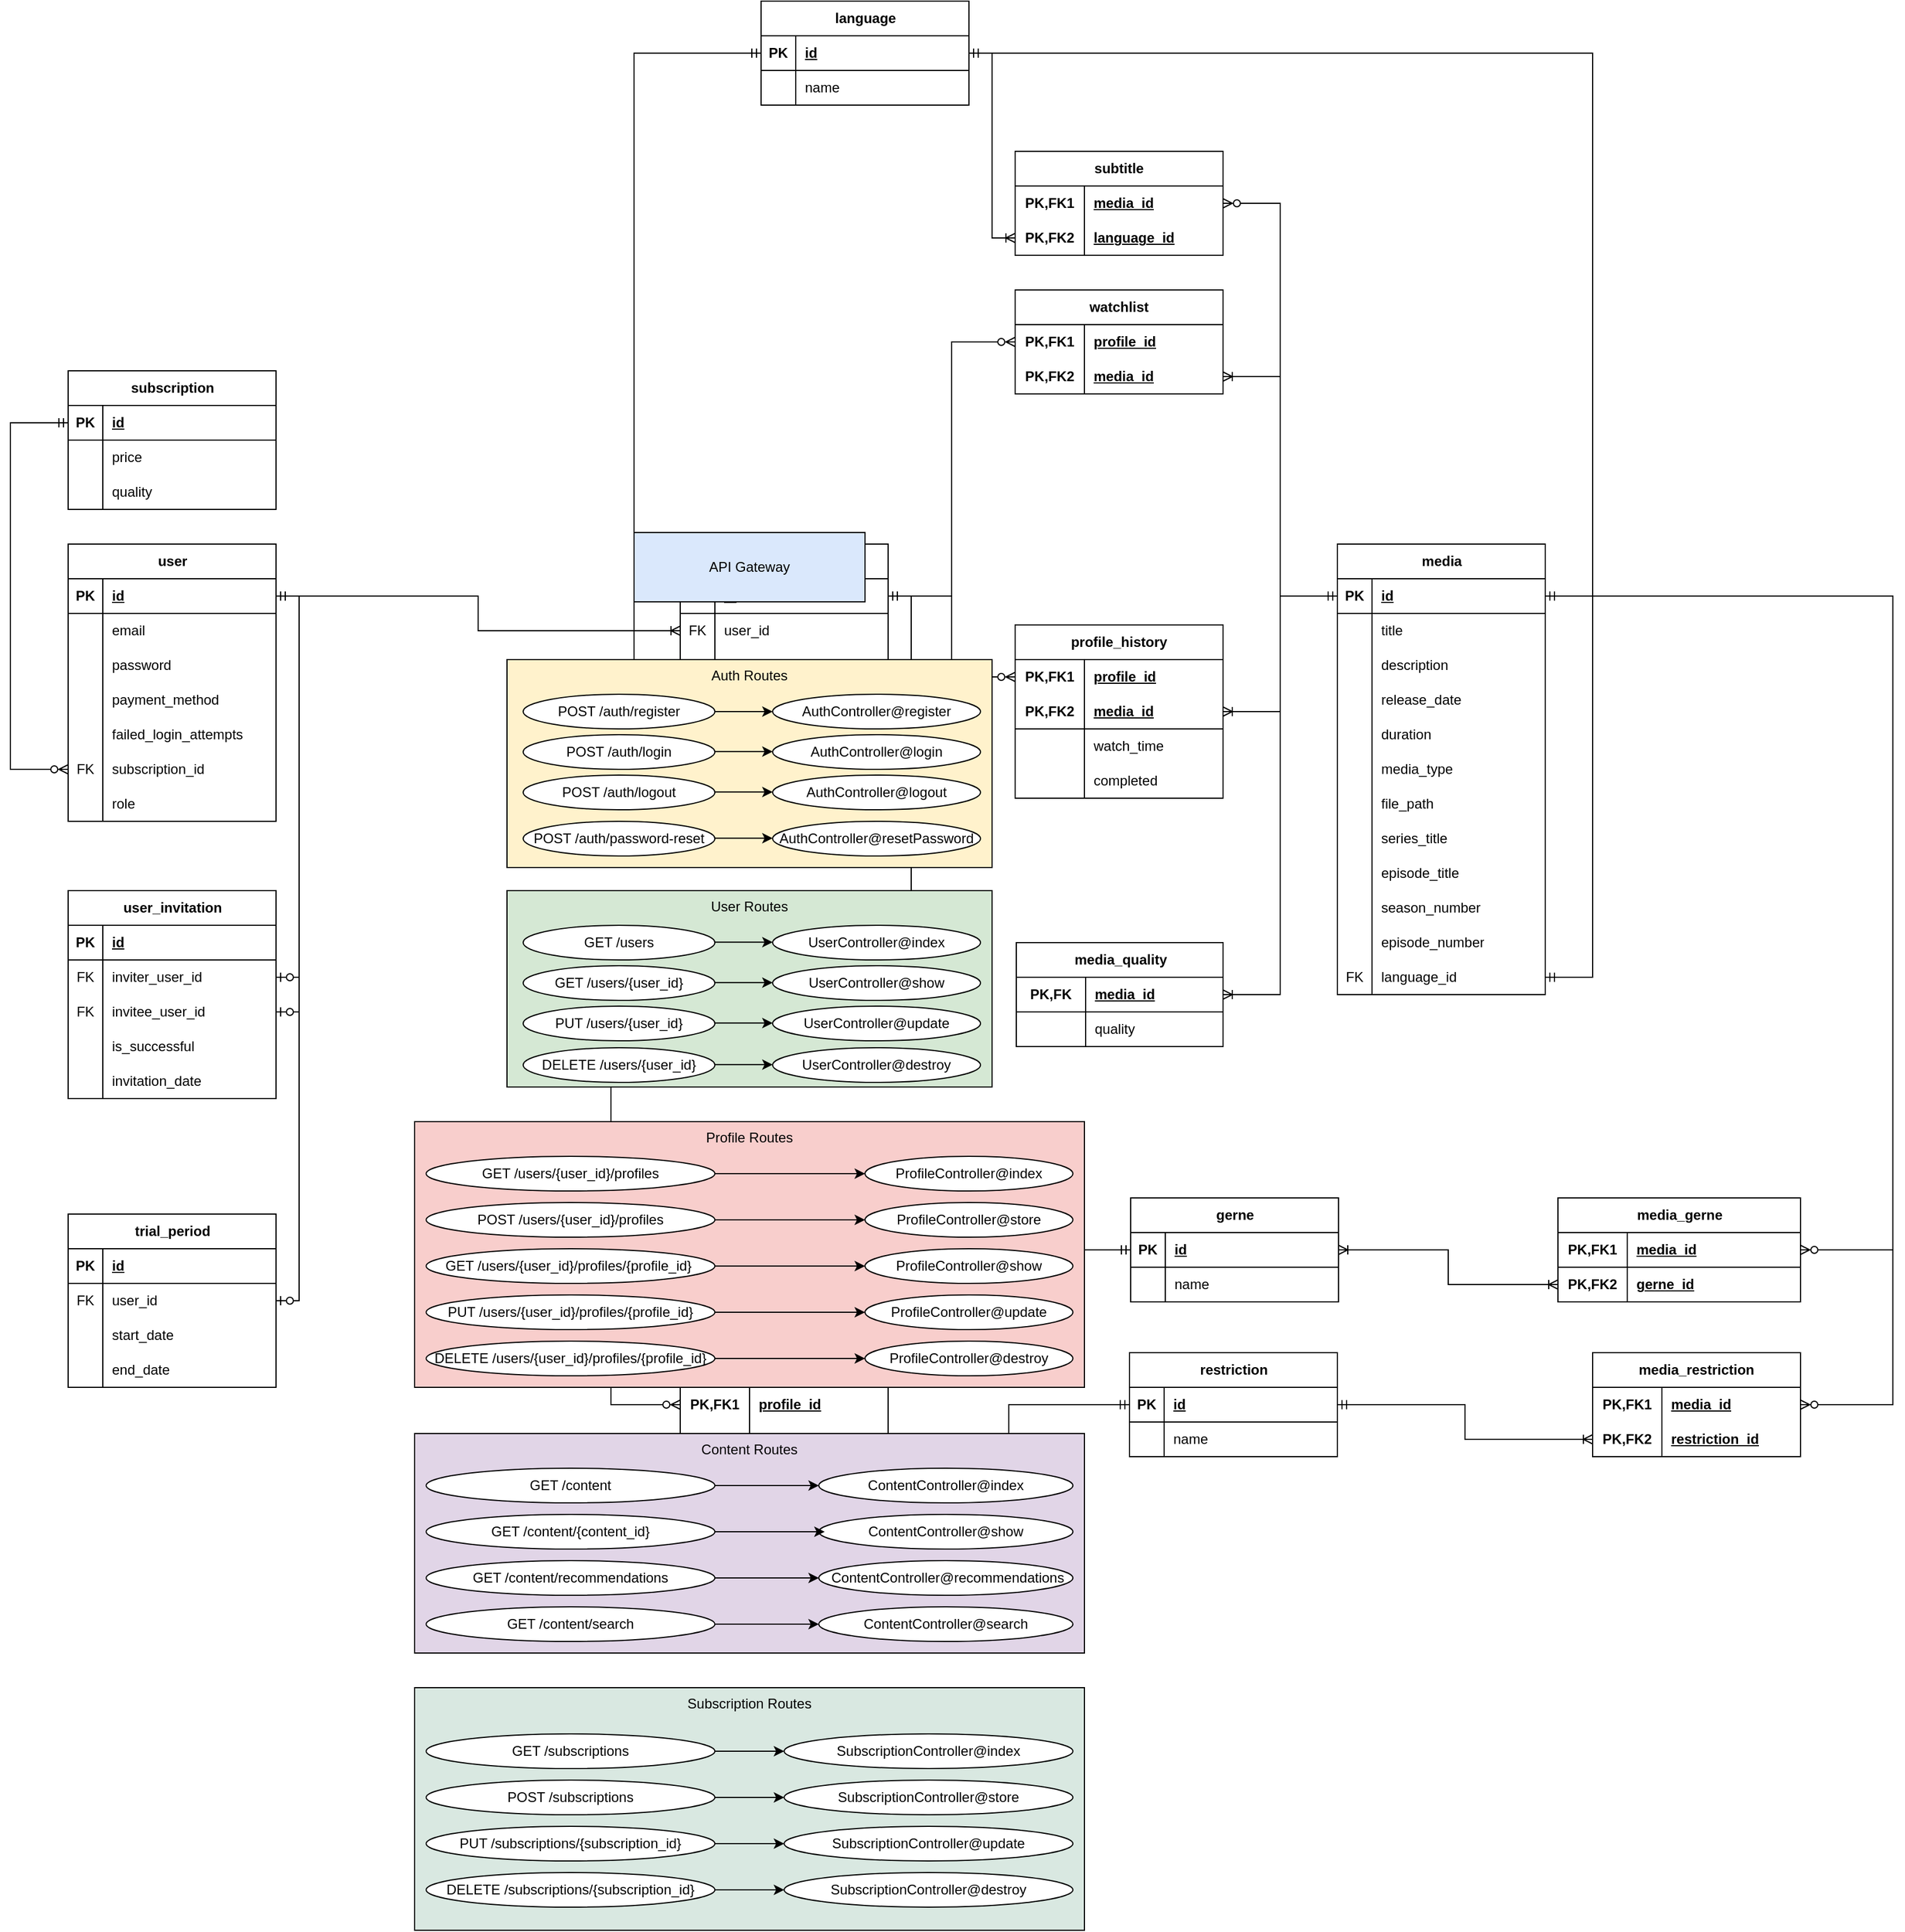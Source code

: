 <mxfile version="25.0.3">
  <diagram name="Page-1" id="ecdVMZpopSZTI7isHenV">
    <mxGraphModel dx="792" dy="3435" grid="1" gridSize="10" guides="1" tooltips="1" connect="1" arrows="1" fold="1" page="1" pageScale="1" pageWidth="827" pageHeight="1169" math="0" shadow="0">
      <root>
        <mxCell id="0" />
        <mxCell id="1" parent="0" />
        <mxCell id="6jMnWPeVli86li3BOtDc-1" value="media" style="shape=table;startSize=30;container=1;collapsible=1;childLayout=tableLayout;fixedRows=1;rowLines=0;fontStyle=1;align=center;resizeLast=1;html=1;" parent="1" vertex="1">
          <mxGeometry x="1699" y="-1150" width="180" height="390" as="geometry" />
        </mxCell>
        <mxCell id="6jMnWPeVli86li3BOtDc-2" value="" style="shape=tableRow;horizontal=0;startSize=0;swimlaneHead=0;swimlaneBody=0;fillColor=none;collapsible=0;dropTarget=0;points=[[0,0.5],[1,0.5]];portConstraint=eastwest;top=0;left=0;right=0;bottom=1;" parent="6jMnWPeVli86li3BOtDc-1" vertex="1">
          <mxGeometry y="30" width="180" height="30" as="geometry" />
        </mxCell>
        <mxCell id="6jMnWPeVli86li3BOtDc-3" value="PK" style="shape=partialRectangle;connectable=0;fillColor=none;top=0;left=0;bottom=0;right=0;fontStyle=1;overflow=hidden;whiteSpace=wrap;html=1;" parent="6jMnWPeVli86li3BOtDc-2" vertex="1">
          <mxGeometry width="30" height="30" as="geometry">
            <mxRectangle width="30" height="30" as="alternateBounds" />
          </mxGeometry>
        </mxCell>
        <mxCell id="6jMnWPeVli86li3BOtDc-4" value="id" style="shape=partialRectangle;connectable=0;fillColor=none;top=0;left=0;bottom=0;right=0;align=left;spacingLeft=6;fontStyle=5;overflow=hidden;whiteSpace=wrap;html=1;" parent="6jMnWPeVli86li3BOtDc-2" vertex="1">
          <mxGeometry x="30" width="150" height="30" as="geometry">
            <mxRectangle width="150" height="30" as="alternateBounds" />
          </mxGeometry>
        </mxCell>
        <mxCell id="6jMnWPeVli86li3BOtDc-5" value="" style="shape=tableRow;horizontal=0;startSize=0;swimlaneHead=0;swimlaneBody=0;fillColor=none;collapsible=0;dropTarget=0;points=[[0,0.5],[1,0.5]];portConstraint=eastwest;top=0;left=0;right=0;bottom=0;" parent="6jMnWPeVli86li3BOtDc-1" vertex="1">
          <mxGeometry y="60" width="180" height="30" as="geometry" />
        </mxCell>
        <mxCell id="6jMnWPeVli86li3BOtDc-6" value="" style="shape=partialRectangle;connectable=0;fillColor=none;top=0;left=0;bottom=0;right=0;editable=1;overflow=hidden;whiteSpace=wrap;html=1;" parent="6jMnWPeVli86li3BOtDc-5" vertex="1">
          <mxGeometry width="30" height="30" as="geometry">
            <mxRectangle width="30" height="30" as="alternateBounds" />
          </mxGeometry>
        </mxCell>
        <mxCell id="6jMnWPeVli86li3BOtDc-7" value="title" style="shape=partialRectangle;connectable=0;fillColor=none;top=0;left=0;bottom=0;right=0;align=left;spacingLeft=6;overflow=hidden;whiteSpace=wrap;html=1;" parent="6jMnWPeVli86li3BOtDc-5" vertex="1">
          <mxGeometry x="30" width="150" height="30" as="geometry">
            <mxRectangle width="150" height="30" as="alternateBounds" />
          </mxGeometry>
        </mxCell>
        <mxCell id="6jMnWPeVli86li3BOtDc-8" value="" style="shape=tableRow;horizontal=0;startSize=0;swimlaneHead=0;swimlaneBody=0;fillColor=none;collapsible=0;dropTarget=0;points=[[0,0.5],[1,0.5]];portConstraint=eastwest;top=0;left=0;right=0;bottom=0;" parent="6jMnWPeVli86li3BOtDc-1" vertex="1">
          <mxGeometry y="90" width="180" height="30" as="geometry" />
        </mxCell>
        <mxCell id="6jMnWPeVli86li3BOtDc-9" value="" style="shape=partialRectangle;connectable=0;fillColor=none;top=0;left=0;bottom=0;right=0;editable=1;overflow=hidden;whiteSpace=wrap;html=1;" parent="6jMnWPeVli86li3BOtDc-8" vertex="1">
          <mxGeometry width="30" height="30" as="geometry">
            <mxRectangle width="30" height="30" as="alternateBounds" />
          </mxGeometry>
        </mxCell>
        <mxCell id="6jMnWPeVli86li3BOtDc-10" value="description" style="shape=partialRectangle;connectable=0;fillColor=none;top=0;left=0;bottom=0;right=0;align=left;spacingLeft=6;overflow=hidden;whiteSpace=wrap;html=1;" parent="6jMnWPeVli86li3BOtDc-8" vertex="1">
          <mxGeometry x="30" width="150" height="30" as="geometry">
            <mxRectangle width="150" height="30" as="alternateBounds" />
          </mxGeometry>
        </mxCell>
        <mxCell id="6jMnWPeVli86li3BOtDc-11" value="" style="shape=tableRow;horizontal=0;startSize=0;swimlaneHead=0;swimlaneBody=0;fillColor=none;collapsible=0;dropTarget=0;points=[[0,0.5],[1,0.5]];portConstraint=eastwest;top=0;left=0;right=0;bottom=0;" parent="6jMnWPeVli86li3BOtDc-1" vertex="1">
          <mxGeometry y="120" width="180" height="30" as="geometry" />
        </mxCell>
        <mxCell id="6jMnWPeVli86li3BOtDc-12" value="" style="shape=partialRectangle;connectable=0;fillColor=none;top=0;left=0;bottom=0;right=0;editable=1;overflow=hidden;whiteSpace=wrap;html=1;" parent="6jMnWPeVli86li3BOtDc-11" vertex="1">
          <mxGeometry width="30" height="30" as="geometry">
            <mxRectangle width="30" height="30" as="alternateBounds" />
          </mxGeometry>
        </mxCell>
        <mxCell id="6jMnWPeVli86li3BOtDc-13" value="release_date " style="shape=partialRectangle;connectable=0;fillColor=none;top=0;left=0;bottom=0;right=0;align=left;spacingLeft=6;overflow=hidden;whiteSpace=wrap;html=1;" parent="6jMnWPeVli86li3BOtDc-11" vertex="1">
          <mxGeometry x="30" width="150" height="30" as="geometry">
            <mxRectangle width="150" height="30" as="alternateBounds" />
          </mxGeometry>
        </mxCell>
        <mxCell id="6jMnWPeVli86li3BOtDc-14" value="" style="shape=tableRow;horizontal=0;startSize=0;swimlaneHead=0;swimlaneBody=0;fillColor=none;collapsible=0;dropTarget=0;points=[[0,0.5],[1,0.5]];portConstraint=eastwest;top=0;left=0;right=0;bottom=0;" parent="6jMnWPeVli86li3BOtDc-1" vertex="1">
          <mxGeometry y="150" width="180" height="30" as="geometry" />
        </mxCell>
        <mxCell id="6jMnWPeVli86li3BOtDc-15" value="" style="shape=partialRectangle;connectable=0;fillColor=none;top=0;left=0;bottom=0;right=0;editable=1;overflow=hidden;whiteSpace=wrap;html=1;" parent="6jMnWPeVli86li3BOtDc-14" vertex="1">
          <mxGeometry width="30" height="30" as="geometry">
            <mxRectangle width="30" height="30" as="alternateBounds" />
          </mxGeometry>
        </mxCell>
        <mxCell id="6jMnWPeVli86li3BOtDc-16" value="duration" style="shape=partialRectangle;connectable=0;fillColor=none;top=0;left=0;bottom=0;right=0;align=left;spacingLeft=6;overflow=hidden;whiteSpace=wrap;html=1;" parent="6jMnWPeVli86li3BOtDc-14" vertex="1">
          <mxGeometry x="30" width="150" height="30" as="geometry">
            <mxRectangle width="150" height="30" as="alternateBounds" />
          </mxGeometry>
        </mxCell>
        <mxCell id="6jMnWPeVli86li3BOtDc-17" value="" style="shape=tableRow;horizontal=0;startSize=0;swimlaneHead=0;swimlaneBody=0;fillColor=none;collapsible=0;dropTarget=0;points=[[0,0.5],[1,0.5]];portConstraint=eastwest;top=0;left=0;right=0;bottom=0;" parent="6jMnWPeVli86li3BOtDc-1" vertex="1">
          <mxGeometry y="180" width="180" height="30" as="geometry" />
        </mxCell>
        <mxCell id="6jMnWPeVli86li3BOtDc-18" value="" style="shape=partialRectangle;connectable=0;fillColor=none;top=0;left=0;bottom=0;right=0;editable=1;overflow=hidden;whiteSpace=wrap;html=1;" parent="6jMnWPeVli86li3BOtDc-17" vertex="1">
          <mxGeometry width="30" height="30" as="geometry">
            <mxRectangle width="30" height="30" as="alternateBounds" />
          </mxGeometry>
        </mxCell>
        <mxCell id="6jMnWPeVli86li3BOtDc-19" value="media_type" style="shape=partialRectangle;connectable=0;fillColor=none;top=0;left=0;bottom=0;right=0;align=left;spacingLeft=6;overflow=hidden;whiteSpace=wrap;html=1;" parent="6jMnWPeVli86li3BOtDc-17" vertex="1">
          <mxGeometry x="30" width="150" height="30" as="geometry">
            <mxRectangle width="150" height="30" as="alternateBounds" />
          </mxGeometry>
        </mxCell>
        <mxCell id="6jMnWPeVli86li3BOtDc-223" value="" style="shape=tableRow;horizontal=0;startSize=0;swimlaneHead=0;swimlaneBody=0;fillColor=none;collapsible=0;dropTarget=0;points=[[0,0.5],[1,0.5]];portConstraint=eastwest;top=0;left=0;right=0;bottom=0;" parent="6jMnWPeVli86li3BOtDc-1" vertex="1">
          <mxGeometry y="210" width="180" height="30" as="geometry" />
        </mxCell>
        <mxCell id="6jMnWPeVli86li3BOtDc-224" value="" style="shape=partialRectangle;connectable=0;fillColor=none;top=0;left=0;bottom=0;right=0;editable=1;overflow=hidden;whiteSpace=wrap;html=1;" parent="6jMnWPeVli86li3BOtDc-223" vertex="1">
          <mxGeometry width="30" height="30" as="geometry">
            <mxRectangle width="30" height="30" as="alternateBounds" />
          </mxGeometry>
        </mxCell>
        <mxCell id="6jMnWPeVli86li3BOtDc-225" value="file_path" style="shape=partialRectangle;connectable=0;fillColor=none;top=0;left=0;bottom=0;right=0;align=left;spacingLeft=6;overflow=hidden;whiteSpace=wrap;html=1;" parent="6jMnWPeVli86li3BOtDc-223" vertex="1">
          <mxGeometry x="30" width="150" height="30" as="geometry">
            <mxRectangle width="150" height="30" as="alternateBounds" />
          </mxGeometry>
        </mxCell>
        <mxCell id="6jMnWPeVli86li3BOtDc-20" value="" style="shape=tableRow;horizontal=0;startSize=0;swimlaneHead=0;swimlaneBody=0;fillColor=none;collapsible=0;dropTarget=0;points=[[0,0.5],[1,0.5]];portConstraint=eastwest;top=0;left=0;right=0;bottom=0;" parent="6jMnWPeVli86li3BOtDc-1" vertex="1">
          <mxGeometry y="240" width="180" height="30" as="geometry" />
        </mxCell>
        <mxCell id="6jMnWPeVli86li3BOtDc-21" value="" style="shape=partialRectangle;connectable=0;fillColor=none;top=0;left=0;bottom=0;right=0;editable=1;overflow=hidden;whiteSpace=wrap;html=1;" parent="6jMnWPeVli86li3BOtDc-20" vertex="1">
          <mxGeometry width="30" height="30" as="geometry">
            <mxRectangle width="30" height="30" as="alternateBounds" />
          </mxGeometry>
        </mxCell>
        <mxCell id="6jMnWPeVli86li3BOtDc-22" value="series_title" style="shape=partialRectangle;connectable=0;fillColor=none;top=0;left=0;bottom=0;right=0;align=left;spacingLeft=6;overflow=hidden;whiteSpace=wrap;html=1;" parent="6jMnWPeVli86li3BOtDc-20" vertex="1">
          <mxGeometry x="30" width="150" height="30" as="geometry">
            <mxRectangle width="150" height="30" as="alternateBounds" />
          </mxGeometry>
        </mxCell>
        <mxCell id="6jMnWPeVli86li3BOtDc-23" value="" style="shape=tableRow;horizontal=0;startSize=0;swimlaneHead=0;swimlaneBody=0;fillColor=none;collapsible=0;dropTarget=0;points=[[0,0.5],[1,0.5]];portConstraint=eastwest;top=0;left=0;right=0;bottom=0;" parent="6jMnWPeVli86li3BOtDc-1" vertex="1">
          <mxGeometry y="270" width="180" height="30" as="geometry" />
        </mxCell>
        <mxCell id="6jMnWPeVli86li3BOtDc-24" value="" style="shape=partialRectangle;connectable=0;fillColor=none;top=0;left=0;bottom=0;right=0;editable=1;overflow=hidden;whiteSpace=wrap;html=1;" parent="6jMnWPeVli86li3BOtDc-23" vertex="1">
          <mxGeometry width="30" height="30" as="geometry">
            <mxRectangle width="30" height="30" as="alternateBounds" />
          </mxGeometry>
        </mxCell>
        <mxCell id="6jMnWPeVli86li3BOtDc-25" value="episode_title" style="shape=partialRectangle;connectable=0;fillColor=none;top=0;left=0;bottom=0;right=0;align=left;spacingLeft=6;overflow=hidden;whiteSpace=wrap;html=1;" parent="6jMnWPeVli86li3BOtDc-23" vertex="1">
          <mxGeometry x="30" width="150" height="30" as="geometry">
            <mxRectangle width="150" height="30" as="alternateBounds" />
          </mxGeometry>
        </mxCell>
        <mxCell id="6jMnWPeVli86li3BOtDc-26" value="" style="shape=tableRow;horizontal=0;startSize=0;swimlaneHead=0;swimlaneBody=0;fillColor=none;collapsible=0;dropTarget=0;points=[[0,0.5],[1,0.5]];portConstraint=eastwest;top=0;left=0;right=0;bottom=0;" parent="6jMnWPeVli86li3BOtDc-1" vertex="1">
          <mxGeometry y="300" width="180" height="30" as="geometry" />
        </mxCell>
        <mxCell id="6jMnWPeVli86li3BOtDc-27" value="" style="shape=partialRectangle;connectable=0;fillColor=none;top=0;left=0;bottom=0;right=0;editable=1;overflow=hidden;whiteSpace=wrap;html=1;" parent="6jMnWPeVli86li3BOtDc-26" vertex="1">
          <mxGeometry width="30" height="30" as="geometry">
            <mxRectangle width="30" height="30" as="alternateBounds" />
          </mxGeometry>
        </mxCell>
        <mxCell id="6jMnWPeVli86li3BOtDc-28" value="season_number" style="shape=partialRectangle;connectable=0;fillColor=none;top=0;left=0;bottom=0;right=0;align=left;spacingLeft=6;overflow=hidden;whiteSpace=wrap;html=1;" parent="6jMnWPeVli86li3BOtDc-26" vertex="1">
          <mxGeometry x="30" width="150" height="30" as="geometry">
            <mxRectangle width="150" height="30" as="alternateBounds" />
          </mxGeometry>
        </mxCell>
        <mxCell id="6jMnWPeVli86li3BOtDc-29" value="" style="shape=tableRow;horizontal=0;startSize=0;swimlaneHead=0;swimlaneBody=0;fillColor=none;collapsible=0;dropTarget=0;points=[[0,0.5],[1,0.5]];portConstraint=eastwest;top=0;left=0;right=0;bottom=0;" parent="6jMnWPeVli86li3BOtDc-1" vertex="1">
          <mxGeometry y="330" width="180" height="30" as="geometry" />
        </mxCell>
        <mxCell id="6jMnWPeVli86li3BOtDc-30" value="" style="shape=partialRectangle;connectable=0;fillColor=none;top=0;left=0;bottom=0;right=0;editable=1;overflow=hidden;whiteSpace=wrap;html=1;" parent="6jMnWPeVli86li3BOtDc-29" vertex="1">
          <mxGeometry width="30" height="30" as="geometry">
            <mxRectangle width="30" height="30" as="alternateBounds" />
          </mxGeometry>
        </mxCell>
        <mxCell id="6jMnWPeVli86li3BOtDc-31" value="episode_number" style="shape=partialRectangle;connectable=0;fillColor=none;top=0;left=0;bottom=0;right=0;align=left;spacingLeft=6;overflow=hidden;whiteSpace=wrap;html=1;" parent="6jMnWPeVli86li3BOtDc-29" vertex="1">
          <mxGeometry x="30" width="150" height="30" as="geometry">
            <mxRectangle width="150" height="30" as="alternateBounds" />
          </mxGeometry>
        </mxCell>
        <mxCell id="6jMnWPeVli86li3BOtDc-32" value="" style="shape=tableRow;horizontal=0;startSize=0;swimlaneHead=0;swimlaneBody=0;fillColor=none;collapsible=0;dropTarget=0;points=[[0,0.5],[1,0.5]];portConstraint=eastwest;top=0;left=0;right=0;bottom=0;" parent="6jMnWPeVli86li3BOtDc-1" vertex="1">
          <mxGeometry y="360" width="180" height="30" as="geometry" />
        </mxCell>
        <mxCell id="6jMnWPeVli86li3BOtDc-33" value="FK" style="shape=partialRectangle;connectable=0;fillColor=none;top=0;left=0;bottom=0;right=0;editable=1;overflow=hidden;whiteSpace=wrap;html=1;" parent="6jMnWPeVli86li3BOtDc-32" vertex="1">
          <mxGeometry width="30" height="30" as="geometry">
            <mxRectangle width="30" height="30" as="alternateBounds" />
          </mxGeometry>
        </mxCell>
        <mxCell id="6jMnWPeVli86li3BOtDc-34" value="language_id" style="shape=partialRectangle;connectable=0;fillColor=none;top=0;left=0;bottom=0;right=0;align=left;spacingLeft=6;overflow=hidden;whiteSpace=wrap;html=1;" parent="6jMnWPeVli86li3BOtDc-32" vertex="1">
          <mxGeometry x="30" width="150" height="30" as="geometry">
            <mxRectangle width="150" height="30" as="alternateBounds" />
          </mxGeometry>
        </mxCell>
        <mxCell id="6jMnWPeVli86li3BOtDc-35" value="media_gerne" style="shape=table;startSize=30;container=1;collapsible=1;childLayout=tableLayout;fixedRows=1;rowLines=0;fontStyle=1;align=center;resizeLast=1;html=1;" parent="1" vertex="1">
          <mxGeometry x="1890" y="-584" width="210" height="90" as="geometry" />
        </mxCell>
        <mxCell id="6jMnWPeVli86li3BOtDc-36" value="" style="shape=tableRow;horizontal=0;startSize=0;swimlaneHead=0;swimlaneBody=0;fillColor=none;collapsible=0;dropTarget=0;points=[[0,0.5],[1,0.5]];portConstraint=eastwest;top=0;left=0;right=0;bottom=1;" parent="6jMnWPeVli86li3BOtDc-35" vertex="1">
          <mxGeometry y="30" width="210" height="30" as="geometry" />
        </mxCell>
        <mxCell id="6jMnWPeVli86li3BOtDc-37" value="PK,FK1" style="shape=partialRectangle;connectable=0;fillColor=none;top=0;left=0;bottom=0;right=0;fontStyle=1;overflow=hidden;whiteSpace=wrap;html=1;" parent="6jMnWPeVli86li3BOtDc-36" vertex="1">
          <mxGeometry width="60" height="30" as="geometry">
            <mxRectangle width="60" height="30" as="alternateBounds" />
          </mxGeometry>
        </mxCell>
        <mxCell id="6jMnWPeVli86li3BOtDc-38" value="media_id" style="shape=partialRectangle;connectable=0;fillColor=none;top=0;left=0;bottom=0;right=0;align=left;spacingLeft=6;fontStyle=5;overflow=hidden;whiteSpace=wrap;html=1;" parent="6jMnWPeVli86li3BOtDc-36" vertex="1">
          <mxGeometry x="60" width="150" height="30" as="geometry">
            <mxRectangle width="150" height="30" as="alternateBounds" />
          </mxGeometry>
        </mxCell>
        <mxCell id="6jMnWPeVli86li3BOtDc-39" value="" style="shape=tableRow;horizontal=0;startSize=0;swimlaneHead=0;swimlaneBody=0;fillColor=none;collapsible=0;dropTarget=0;points=[[0,0.5],[1,0.5]];portConstraint=eastwest;top=0;left=0;right=0;bottom=0;" parent="6jMnWPeVli86li3BOtDc-35" vertex="1">
          <mxGeometry y="60" width="210" height="30" as="geometry" />
        </mxCell>
        <mxCell id="6jMnWPeVli86li3BOtDc-40" value="PK,FK2" style="shape=partialRectangle;connectable=0;fillColor=none;top=0;left=0;bottom=0;right=0;editable=1;overflow=hidden;whiteSpace=wrap;html=1;fontStyle=1" parent="6jMnWPeVli86li3BOtDc-39" vertex="1">
          <mxGeometry width="60" height="30" as="geometry">
            <mxRectangle width="60" height="30" as="alternateBounds" />
          </mxGeometry>
        </mxCell>
        <mxCell id="6jMnWPeVli86li3BOtDc-41" value="gerne_id" style="shape=partialRectangle;connectable=0;fillColor=none;top=0;left=0;bottom=0;right=0;align=left;spacingLeft=6;overflow=hidden;whiteSpace=wrap;html=1;fontStyle=5" parent="6jMnWPeVli86li3BOtDc-39" vertex="1">
          <mxGeometry x="60" width="150" height="30" as="geometry">
            <mxRectangle width="150" height="30" as="alternateBounds" />
          </mxGeometry>
        </mxCell>
        <mxCell id="6jMnWPeVli86li3BOtDc-42" value="gerne" style="shape=table;startSize=30;container=1;collapsible=1;childLayout=tableLayout;fixedRows=1;rowLines=0;fontStyle=1;align=center;resizeLast=1;html=1;" parent="1" vertex="1">
          <mxGeometry x="1520" y="-584" width="180" height="90" as="geometry" />
        </mxCell>
        <mxCell id="6jMnWPeVli86li3BOtDc-43" value="" style="shape=tableRow;horizontal=0;startSize=0;swimlaneHead=0;swimlaneBody=0;fillColor=none;collapsible=0;dropTarget=0;points=[[0,0.5],[1,0.5]];portConstraint=eastwest;top=0;left=0;right=0;bottom=1;" parent="6jMnWPeVli86li3BOtDc-42" vertex="1">
          <mxGeometry y="30" width="180" height="30" as="geometry" />
        </mxCell>
        <mxCell id="6jMnWPeVli86li3BOtDc-44" value="PK" style="shape=partialRectangle;connectable=0;fillColor=none;top=0;left=0;bottom=0;right=0;fontStyle=1;overflow=hidden;whiteSpace=wrap;html=1;" parent="6jMnWPeVli86li3BOtDc-43" vertex="1">
          <mxGeometry width="30" height="30" as="geometry">
            <mxRectangle width="30" height="30" as="alternateBounds" />
          </mxGeometry>
        </mxCell>
        <mxCell id="6jMnWPeVli86li3BOtDc-45" value="id" style="shape=partialRectangle;connectable=0;fillColor=none;top=0;left=0;bottom=0;right=0;align=left;spacingLeft=6;fontStyle=5;overflow=hidden;whiteSpace=wrap;html=1;" parent="6jMnWPeVli86li3BOtDc-43" vertex="1">
          <mxGeometry x="30" width="150" height="30" as="geometry">
            <mxRectangle width="150" height="30" as="alternateBounds" />
          </mxGeometry>
        </mxCell>
        <mxCell id="6jMnWPeVli86li3BOtDc-46" value="" style="shape=tableRow;horizontal=0;startSize=0;swimlaneHead=0;swimlaneBody=0;fillColor=none;collapsible=0;dropTarget=0;points=[[0,0.5],[1,0.5]];portConstraint=eastwest;top=0;left=0;right=0;bottom=0;" parent="6jMnWPeVli86li3BOtDc-42" vertex="1">
          <mxGeometry y="60" width="180" height="30" as="geometry" />
        </mxCell>
        <mxCell id="6jMnWPeVli86li3BOtDc-47" value="" style="shape=partialRectangle;connectable=0;fillColor=none;top=0;left=0;bottom=0;right=0;editable=1;overflow=hidden;whiteSpace=wrap;html=1;" parent="6jMnWPeVli86li3BOtDc-46" vertex="1">
          <mxGeometry width="30" height="30" as="geometry">
            <mxRectangle width="30" height="30" as="alternateBounds" />
          </mxGeometry>
        </mxCell>
        <mxCell id="6jMnWPeVli86li3BOtDc-48" value="name" style="shape=partialRectangle;connectable=0;fillColor=none;top=0;left=0;bottom=0;right=0;align=left;spacingLeft=6;overflow=hidden;whiteSpace=wrap;html=1;" parent="6jMnWPeVli86li3BOtDc-46" vertex="1">
          <mxGeometry x="30" width="150" height="30" as="geometry">
            <mxRectangle width="150" height="30" as="alternateBounds" />
          </mxGeometry>
        </mxCell>
        <mxCell id="6jMnWPeVli86li3BOtDc-49" value="media_restriction" style="shape=table;startSize=30;container=1;collapsible=1;childLayout=tableLayout;fixedRows=1;rowLines=0;fontStyle=1;align=center;resizeLast=1;html=1;whiteSpace=wrap;" parent="1" vertex="1">
          <mxGeometry x="1920" y="-450" width="180" height="90" as="geometry" />
        </mxCell>
        <mxCell id="6jMnWPeVli86li3BOtDc-50" value="" style="shape=tableRow;horizontal=0;startSize=0;swimlaneHead=0;swimlaneBody=0;fillColor=none;collapsible=0;dropTarget=0;points=[[0,0.5],[1,0.5]];portConstraint=eastwest;top=0;left=0;right=0;bottom=0;html=1;" parent="6jMnWPeVli86li3BOtDc-49" vertex="1">
          <mxGeometry y="30" width="180" height="30" as="geometry" />
        </mxCell>
        <mxCell id="6jMnWPeVli86li3BOtDc-51" value="PK,FK1" style="shape=partialRectangle;connectable=0;fillColor=none;top=0;left=0;bottom=0;right=0;fontStyle=1;overflow=hidden;html=1;whiteSpace=wrap;" parent="6jMnWPeVli86li3BOtDc-50" vertex="1">
          <mxGeometry width="60" height="30" as="geometry">
            <mxRectangle width="60" height="30" as="alternateBounds" />
          </mxGeometry>
        </mxCell>
        <mxCell id="6jMnWPeVli86li3BOtDc-52" value="media_id" style="shape=partialRectangle;connectable=0;fillColor=none;top=0;left=0;bottom=0;right=0;align=left;spacingLeft=6;fontStyle=5;overflow=hidden;html=1;whiteSpace=wrap;" parent="6jMnWPeVli86li3BOtDc-50" vertex="1">
          <mxGeometry x="60" width="120" height="30" as="geometry">
            <mxRectangle width="120" height="30" as="alternateBounds" />
          </mxGeometry>
        </mxCell>
        <mxCell id="6jMnWPeVli86li3BOtDc-53" value="" style="shape=tableRow;horizontal=0;startSize=0;swimlaneHead=0;swimlaneBody=0;fillColor=none;collapsible=0;dropTarget=0;points=[[0,0.5],[1,0.5]];portConstraint=eastwest;top=0;left=0;right=0;bottom=1;html=1;" parent="6jMnWPeVli86li3BOtDc-49" vertex="1">
          <mxGeometry y="60" width="180" height="30" as="geometry" />
        </mxCell>
        <mxCell id="6jMnWPeVli86li3BOtDc-54" value="PK,FK2" style="shape=partialRectangle;connectable=0;fillColor=none;top=0;left=0;bottom=0;right=0;fontStyle=1;overflow=hidden;html=1;whiteSpace=wrap;" parent="6jMnWPeVli86li3BOtDc-53" vertex="1">
          <mxGeometry width="60" height="30" as="geometry">
            <mxRectangle width="60" height="30" as="alternateBounds" />
          </mxGeometry>
        </mxCell>
        <mxCell id="6jMnWPeVli86li3BOtDc-55" value="restriction_id" style="shape=partialRectangle;connectable=0;fillColor=none;top=0;left=0;bottom=0;right=0;align=left;spacingLeft=6;fontStyle=5;overflow=hidden;html=1;whiteSpace=wrap;" parent="6jMnWPeVli86li3BOtDc-53" vertex="1">
          <mxGeometry x="60" width="120" height="30" as="geometry">
            <mxRectangle width="120" height="30" as="alternateBounds" />
          </mxGeometry>
        </mxCell>
        <mxCell id="6jMnWPeVli86li3BOtDc-56" value="restriction" style="shape=table;startSize=30;container=1;collapsible=1;childLayout=tableLayout;fixedRows=1;rowLines=0;fontStyle=1;align=center;resizeLast=1;html=1;" parent="1" vertex="1">
          <mxGeometry x="1519" y="-450" width="180" height="90" as="geometry" />
        </mxCell>
        <mxCell id="6jMnWPeVli86li3BOtDc-57" value="" style="shape=tableRow;horizontal=0;startSize=0;swimlaneHead=0;swimlaneBody=0;fillColor=none;collapsible=0;dropTarget=0;points=[[0,0.5],[1,0.5]];portConstraint=eastwest;top=0;left=0;right=0;bottom=1;" parent="6jMnWPeVli86li3BOtDc-56" vertex="1">
          <mxGeometry y="30" width="180" height="30" as="geometry" />
        </mxCell>
        <mxCell id="6jMnWPeVli86li3BOtDc-58" value="PK" style="shape=partialRectangle;connectable=0;fillColor=none;top=0;left=0;bottom=0;right=0;fontStyle=1;overflow=hidden;whiteSpace=wrap;html=1;" parent="6jMnWPeVli86li3BOtDc-57" vertex="1">
          <mxGeometry width="30" height="30" as="geometry">
            <mxRectangle width="30" height="30" as="alternateBounds" />
          </mxGeometry>
        </mxCell>
        <mxCell id="6jMnWPeVli86li3BOtDc-59" value="id" style="shape=partialRectangle;connectable=0;fillColor=none;top=0;left=0;bottom=0;right=0;align=left;spacingLeft=6;fontStyle=5;overflow=hidden;whiteSpace=wrap;html=1;" parent="6jMnWPeVli86li3BOtDc-57" vertex="1">
          <mxGeometry x="30" width="150" height="30" as="geometry">
            <mxRectangle width="150" height="30" as="alternateBounds" />
          </mxGeometry>
        </mxCell>
        <mxCell id="6jMnWPeVli86li3BOtDc-60" value="" style="shape=tableRow;horizontal=0;startSize=0;swimlaneHead=0;swimlaneBody=0;fillColor=none;collapsible=0;dropTarget=0;points=[[0,0.5],[1,0.5]];portConstraint=eastwest;top=0;left=0;right=0;bottom=0;" parent="6jMnWPeVli86li3BOtDc-56" vertex="1">
          <mxGeometry y="60" width="180" height="30" as="geometry" />
        </mxCell>
        <mxCell id="6jMnWPeVli86li3BOtDc-61" value="" style="shape=partialRectangle;connectable=0;fillColor=none;top=0;left=0;bottom=0;right=0;editable=1;overflow=hidden;whiteSpace=wrap;html=1;" parent="6jMnWPeVli86li3BOtDc-60" vertex="1">
          <mxGeometry width="30" height="30" as="geometry">
            <mxRectangle width="30" height="30" as="alternateBounds" />
          </mxGeometry>
        </mxCell>
        <mxCell id="6jMnWPeVli86li3BOtDc-62" value="name" style="shape=partialRectangle;connectable=0;fillColor=none;top=0;left=0;bottom=0;right=0;align=left;spacingLeft=6;overflow=hidden;whiteSpace=wrap;html=1;" parent="6jMnWPeVli86li3BOtDc-60" vertex="1">
          <mxGeometry x="30" width="150" height="30" as="geometry">
            <mxRectangle width="150" height="30" as="alternateBounds" />
          </mxGeometry>
        </mxCell>
        <mxCell id="6jMnWPeVli86li3BOtDc-63" value="watchlist" style="shape=table;startSize=30;container=1;collapsible=1;childLayout=tableLayout;fixedRows=1;rowLines=0;fontStyle=1;align=center;resizeLast=1;html=1;whiteSpace=wrap;" parent="1" vertex="1">
          <mxGeometry x="1420" y="-1370" width="180" height="90" as="geometry" />
        </mxCell>
        <mxCell id="6jMnWPeVli86li3BOtDc-64" value="" style="shape=tableRow;horizontal=0;startSize=0;swimlaneHead=0;swimlaneBody=0;fillColor=none;collapsible=0;dropTarget=0;points=[[0,0.5],[1,0.5]];portConstraint=eastwest;top=0;left=0;right=0;bottom=0;html=1;" parent="6jMnWPeVli86li3BOtDc-63" vertex="1">
          <mxGeometry y="30" width="180" height="30" as="geometry" />
        </mxCell>
        <mxCell id="6jMnWPeVli86li3BOtDc-65" value="PK,FK1" style="shape=partialRectangle;connectable=0;fillColor=none;top=0;left=0;bottom=0;right=0;fontStyle=1;overflow=hidden;html=1;whiteSpace=wrap;" parent="6jMnWPeVli86li3BOtDc-64" vertex="1">
          <mxGeometry width="60" height="30" as="geometry">
            <mxRectangle width="60" height="30" as="alternateBounds" />
          </mxGeometry>
        </mxCell>
        <mxCell id="6jMnWPeVli86li3BOtDc-66" value="profile_id" style="shape=partialRectangle;connectable=0;fillColor=none;top=0;left=0;bottom=0;right=0;align=left;spacingLeft=6;fontStyle=5;overflow=hidden;html=1;whiteSpace=wrap;" parent="6jMnWPeVli86li3BOtDc-64" vertex="1">
          <mxGeometry x="60" width="120" height="30" as="geometry">
            <mxRectangle width="120" height="30" as="alternateBounds" />
          </mxGeometry>
        </mxCell>
        <mxCell id="6jMnWPeVli86li3BOtDc-67" value="" style="shape=tableRow;horizontal=0;startSize=0;swimlaneHead=0;swimlaneBody=0;fillColor=none;collapsible=0;dropTarget=0;points=[[0,0.5],[1,0.5]];portConstraint=eastwest;top=0;left=0;right=0;bottom=1;html=1;" parent="6jMnWPeVli86li3BOtDc-63" vertex="1">
          <mxGeometry y="60" width="180" height="30" as="geometry" />
        </mxCell>
        <mxCell id="6jMnWPeVli86li3BOtDc-68" value="PK,FK2" style="shape=partialRectangle;connectable=0;fillColor=none;top=0;left=0;bottom=0;right=0;fontStyle=1;overflow=hidden;html=1;whiteSpace=wrap;" parent="6jMnWPeVli86li3BOtDc-67" vertex="1">
          <mxGeometry width="60" height="30" as="geometry">
            <mxRectangle width="60" height="30" as="alternateBounds" />
          </mxGeometry>
        </mxCell>
        <mxCell id="6jMnWPeVli86li3BOtDc-69" value="media_id" style="shape=partialRectangle;connectable=0;fillColor=none;top=0;left=0;bottom=0;right=0;align=left;spacingLeft=6;fontStyle=5;overflow=hidden;html=1;whiteSpace=wrap;" parent="6jMnWPeVli86li3BOtDc-67" vertex="1">
          <mxGeometry x="60" width="120" height="30" as="geometry">
            <mxRectangle width="120" height="30" as="alternateBounds" />
          </mxGeometry>
        </mxCell>
        <mxCell id="6jMnWPeVli86li3BOtDc-70" value="profile_history" style="shape=table;startSize=30;container=1;collapsible=1;childLayout=tableLayout;fixedRows=1;rowLines=0;fontStyle=1;align=center;resizeLast=1;html=1;whiteSpace=wrap;" parent="1" vertex="1">
          <mxGeometry x="1420" y="-1080" width="180" height="150" as="geometry" />
        </mxCell>
        <mxCell id="6jMnWPeVli86li3BOtDc-71" value="" style="shape=tableRow;horizontal=0;startSize=0;swimlaneHead=0;swimlaneBody=0;fillColor=none;collapsible=0;dropTarget=0;points=[[0,0.5],[1,0.5]];portConstraint=eastwest;top=0;left=0;right=0;bottom=0;html=1;" parent="6jMnWPeVli86li3BOtDc-70" vertex="1">
          <mxGeometry y="30" width="180" height="30" as="geometry" />
        </mxCell>
        <mxCell id="6jMnWPeVli86li3BOtDc-72" value="PK,FK1" style="shape=partialRectangle;connectable=0;fillColor=none;top=0;left=0;bottom=0;right=0;fontStyle=1;overflow=hidden;html=1;whiteSpace=wrap;" parent="6jMnWPeVli86li3BOtDc-71" vertex="1">
          <mxGeometry width="60" height="30" as="geometry">
            <mxRectangle width="60" height="30" as="alternateBounds" />
          </mxGeometry>
        </mxCell>
        <mxCell id="6jMnWPeVli86li3BOtDc-73" value="profile_id" style="shape=partialRectangle;connectable=0;fillColor=none;top=0;left=0;bottom=0;right=0;align=left;spacingLeft=6;fontStyle=5;overflow=hidden;html=1;whiteSpace=wrap;" parent="6jMnWPeVli86li3BOtDc-71" vertex="1">
          <mxGeometry x="60" width="120" height="30" as="geometry">
            <mxRectangle width="120" height="30" as="alternateBounds" />
          </mxGeometry>
        </mxCell>
        <mxCell id="6jMnWPeVli86li3BOtDc-74" value="" style="shape=tableRow;horizontal=0;startSize=0;swimlaneHead=0;swimlaneBody=0;fillColor=none;collapsible=0;dropTarget=0;points=[[0,0.5],[1,0.5]];portConstraint=eastwest;top=0;left=0;right=0;bottom=1;html=1;" parent="6jMnWPeVli86li3BOtDc-70" vertex="1">
          <mxGeometry y="60" width="180" height="30" as="geometry" />
        </mxCell>
        <mxCell id="6jMnWPeVli86li3BOtDc-75" value="PK,FK2" style="shape=partialRectangle;connectable=0;fillColor=none;top=0;left=0;bottom=0;right=0;fontStyle=1;overflow=hidden;html=1;whiteSpace=wrap;" parent="6jMnWPeVli86li3BOtDc-74" vertex="1">
          <mxGeometry width="60" height="30" as="geometry">
            <mxRectangle width="60" height="30" as="alternateBounds" />
          </mxGeometry>
        </mxCell>
        <mxCell id="6jMnWPeVli86li3BOtDc-76" value="media_id" style="shape=partialRectangle;connectable=0;fillColor=none;top=0;left=0;bottom=0;right=0;align=left;spacingLeft=6;fontStyle=5;overflow=hidden;html=1;whiteSpace=wrap;" parent="6jMnWPeVli86li3BOtDc-74" vertex="1">
          <mxGeometry x="60" width="120" height="30" as="geometry">
            <mxRectangle width="120" height="30" as="alternateBounds" />
          </mxGeometry>
        </mxCell>
        <mxCell id="6jMnWPeVli86li3BOtDc-77" value="" style="shape=tableRow;horizontal=0;startSize=0;swimlaneHead=0;swimlaneBody=0;fillColor=none;collapsible=0;dropTarget=0;points=[[0,0.5],[1,0.5]];portConstraint=eastwest;top=0;left=0;right=0;bottom=0;html=1;" parent="6jMnWPeVli86li3BOtDc-70" vertex="1">
          <mxGeometry y="90" width="180" height="30" as="geometry" />
        </mxCell>
        <mxCell id="6jMnWPeVli86li3BOtDc-78" value="" style="shape=partialRectangle;connectable=0;fillColor=none;top=0;left=0;bottom=0;right=0;editable=1;overflow=hidden;html=1;whiteSpace=wrap;" parent="6jMnWPeVli86li3BOtDc-77" vertex="1">
          <mxGeometry width="60" height="30" as="geometry">
            <mxRectangle width="60" height="30" as="alternateBounds" />
          </mxGeometry>
        </mxCell>
        <mxCell id="6jMnWPeVli86li3BOtDc-79" value="watch_time" style="shape=partialRectangle;connectable=0;fillColor=none;top=0;left=0;bottom=0;right=0;align=left;spacingLeft=6;overflow=hidden;html=1;whiteSpace=wrap;" parent="6jMnWPeVli86li3BOtDc-77" vertex="1">
          <mxGeometry x="60" width="120" height="30" as="geometry">
            <mxRectangle width="120" height="30" as="alternateBounds" />
          </mxGeometry>
        </mxCell>
        <mxCell id="6jMnWPeVli86li3BOtDc-80" value="" style="shape=tableRow;horizontal=0;startSize=0;swimlaneHead=0;swimlaneBody=0;fillColor=none;collapsible=0;dropTarget=0;points=[[0,0.5],[1,0.5]];portConstraint=eastwest;top=0;left=0;right=0;bottom=0;html=1;" parent="6jMnWPeVli86li3BOtDc-70" vertex="1">
          <mxGeometry y="120" width="180" height="30" as="geometry" />
        </mxCell>
        <mxCell id="6jMnWPeVli86li3BOtDc-81" value="" style="shape=partialRectangle;connectable=0;fillColor=none;top=0;left=0;bottom=0;right=0;editable=1;overflow=hidden;html=1;whiteSpace=wrap;" parent="6jMnWPeVli86li3BOtDc-80" vertex="1">
          <mxGeometry width="60" height="30" as="geometry">
            <mxRectangle width="60" height="30" as="alternateBounds" />
          </mxGeometry>
        </mxCell>
        <mxCell id="6jMnWPeVli86li3BOtDc-82" value="completed" style="shape=partialRectangle;connectable=0;fillColor=none;top=0;left=0;bottom=0;right=0;align=left;spacingLeft=6;overflow=hidden;html=1;whiteSpace=wrap;" parent="6jMnWPeVli86li3BOtDc-80" vertex="1">
          <mxGeometry x="60" width="120" height="30" as="geometry">
            <mxRectangle width="120" height="30" as="alternateBounds" />
          </mxGeometry>
        </mxCell>
        <mxCell id="6jMnWPeVli86li3BOtDc-83" value="profil&lt;span style=&quot;background-color: initial;&quot;&gt;e&lt;/span&gt;" style="shape=table;startSize=30;container=1;collapsible=1;childLayout=tableLayout;fixedRows=1;rowLines=0;fontStyle=1;align=center;resizeLast=1;html=1;" parent="1" vertex="1">
          <mxGeometry x="1130" y="-1150" width="180" height="240" as="geometry" />
        </mxCell>
        <mxCell id="6jMnWPeVli86li3BOtDc-84" value="" style="shape=tableRow;horizontal=0;startSize=0;swimlaneHead=0;swimlaneBody=0;fillColor=none;collapsible=0;dropTarget=0;points=[[0,0.5],[1,0.5]];portConstraint=eastwest;top=0;left=0;right=0;bottom=1;" parent="6jMnWPeVli86li3BOtDc-83" vertex="1">
          <mxGeometry y="30" width="180" height="30" as="geometry" />
        </mxCell>
        <mxCell id="6jMnWPeVli86li3BOtDc-85" value="PK" style="shape=partialRectangle;connectable=0;fillColor=none;top=0;left=0;bottom=0;right=0;fontStyle=1;overflow=hidden;whiteSpace=wrap;html=1;" parent="6jMnWPeVli86li3BOtDc-84" vertex="1">
          <mxGeometry width="30" height="30" as="geometry">
            <mxRectangle width="30" height="30" as="alternateBounds" />
          </mxGeometry>
        </mxCell>
        <mxCell id="6jMnWPeVli86li3BOtDc-86" value="id" style="shape=partialRectangle;connectable=0;fillColor=none;top=0;left=0;bottom=0;right=0;align=left;spacingLeft=6;fontStyle=5;overflow=hidden;whiteSpace=wrap;html=1;" parent="6jMnWPeVli86li3BOtDc-84" vertex="1">
          <mxGeometry x="30" width="150" height="30" as="geometry">
            <mxRectangle width="150" height="30" as="alternateBounds" />
          </mxGeometry>
        </mxCell>
        <mxCell id="6jMnWPeVli86li3BOtDc-87" value="" style="shape=tableRow;horizontal=0;startSize=0;swimlaneHead=0;swimlaneBody=0;fillColor=none;collapsible=0;dropTarget=0;points=[[0,0.5],[1,0.5]];portConstraint=eastwest;top=0;left=0;right=0;bottom=0;" parent="6jMnWPeVli86li3BOtDc-83" vertex="1">
          <mxGeometry y="60" width="180" height="30" as="geometry" />
        </mxCell>
        <mxCell id="6jMnWPeVli86li3BOtDc-88" value="FK" style="shape=partialRectangle;connectable=0;fillColor=none;top=0;left=0;bottom=0;right=0;editable=1;overflow=hidden;whiteSpace=wrap;html=1;" parent="6jMnWPeVli86li3BOtDc-87" vertex="1">
          <mxGeometry width="30" height="30" as="geometry">
            <mxRectangle width="30" height="30" as="alternateBounds" />
          </mxGeometry>
        </mxCell>
        <mxCell id="6jMnWPeVli86li3BOtDc-89" value="user_id" style="shape=partialRectangle;connectable=0;fillColor=none;top=0;left=0;bottom=0;right=0;align=left;spacingLeft=6;overflow=hidden;whiteSpace=wrap;html=1;" parent="6jMnWPeVli86li3BOtDc-87" vertex="1">
          <mxGeometry x="30" width="150" height="30" as="geometry">
            <mxRectangle width="150" height="30" as="alternateBounds" />
          </mxGeometry>
        </mxCell>
        <mxCell id="6jMnWPeVli86li3BOtDc-90" value="" style="shape=tableRow;horizontal=0;startSize=0;swimlaneHead=0;swimlaneBody=0;fillColor=none;collapsible=0;dropTarget=0;points=[[0,0.5],[1,0.5]];portConstraint=eastwest;top=0;left=0;right=0;bottom=0;" parent="6jMnWPeVli86li3BOtDc-83" vertex="1">
          <mxGeometry y="90" width="180" height="30" as="geometry" />
        </mxCell>
        <mxCell id="6jMnWPeVli86li3BOtDc-91" value="" style="shape=partialRectangle;connectable=0;fillColor=none;top=0;left=0;bottom=0;right=0;editable=1;overflow=hidden;whiteSpace=wrap;html=1;" parent="6jMnWPeVli86li3BOtDc-90" vertex="1">
          <mxGeometry width="30" height="30" as="geometry">
            <mxRectangle width="30" height="30" as="alternateBounds" />
          </mxGeometry>
        </mxCell>
        <mxCell id="6jMnWPeVli86li3BOtDc-92" value="name" style="shape=partialRectangle;connectable=0;fillColor=none;top=0;left=0;bottom=0;right=0;align=left;spacingLeft=6;overflow=hidden;whiteSpace=wrap;html=1;" parent="6jMnWPeVli86li3BOtDc-90" vertex="1">
          <mxGeometry x="30" width="150" height="30" as="geometry">
            <mxRectangle width="150" height="30" as="alternateBounds" />
          </mxGeometry>
        </mxCell>
        <mxCell id="6jMnWPeVli86li3BOtDc-93" value="" style="shape=tableRow;horizontal=0;startSize=0;swimlaneHead=0;swimlaneBody=0;fillColor=none;collapsible=0;dropTarget=0;points=[[0,0.5],[1,0.5]];portConstraint=eastwest;top=0;left=0;right=0;bottom=0;" parent="6jMnWPeVli86li3BOtDc-83" vertex="1">
          <mxGeometry y="120" width="180" height="30" as="geometry" />
        </mxCell>
        <mxCell id="6jMnWPeVli86li3BOtDc-94" value="" style="shape=partialRectangle;connectable=0;fillColor=none;top=0;left=0;bottom=0;right=0;editable=1;overflow=hidden;whiteSpace=wrap;html=1;" parent="6jMnWPeVli86li3BOtDc-93" vertex="1">
          <mxGeometry width="30" height="30" as="geometry">
            <mxRectangle width="30" height="30" as="alternateBounds" />
          </mxGeometry>
        </mxCell>
        <mxCell id="6jMnWPeVli86li3BOtDc-95" value="profile_picture" style="shape=partialRectangle;connectable=0;fillColor=none;top=0;left=0;bottom=0;right=0;align=left;spacingLeft=6;overflow=hidden;whiteSpace=wrap;html=1;" parent="6jMnWPeVli86li3BOtDc-93" vertex="1">
          <mxGeometry x="30" width="150" height="30" as="geometry">
            <mxRectangle width="150" height="30" as="alternateBounds" />
          </mxGeometry>
        </mxCell>
        <mxCell id="6jMnWPeVli86li3BOtDc-96" value="" style="shape=tableRow;horizontal=0;startSize=0;swimlaneHead=0;swimlaneBody=0;fillColor=none;collapsible=0;dropTarget=0;points=[[0,0.5],[1,0.5]];portConstraint=eastwest;top=0;left=0;right=0;bottom=0;" parent="6jMnWPeVli86li3BOtDc-83" vertex="1">
          <mxGeometry y="150" width="180" height="30" as="geometry" />
        </mxCell>
        <mxCell id="6jMnWPeVli86li3BOtDc-97" value="" style="shape=partialRectangle;connectable=0;fillColor=none;top=0;left=0;bottom=0;right=0;editable=1;overflow=hidden;whiteSpace=wrap;html=1;" parent="6jMnWPeVli86li3BOtDc-96" vertex="1">
          <mxGeometry width="30" height="30" as="geometry">
            <mxRectangle width="30" height="30" as="alternateBounds" />
          </mxGeometry>
        </mxCell>
        <mxCell id="6jMnWPeVli86li3BOtDc-98" value="media_preference" style="shape=partialRectangle;connectable=0;fillColor=none;top=0;left=0;bottom=0;right=0;align=left;spacingLeft=6;overflow=hidden;whiteSpace=wrap;html=1;" parent="6jMnWPeVli86li3BOtDc-96" vertex="1">
          <mxGeometry x="30" width="150" height="30" as="geometry">
            <mxRectangle width="150" height="30" as="alternateBounds" />
          </mxGeometry>
        </mxCell>
        <mxCell id="6jMnWPeVli86li3BOtDc-99" value="" style="shape=tableRow;horizontal=0;startSize=0;swimlaneHead=0;swimlaneBody=0;fillColor=none;collapsible=0;dropTarget=0;points=[[0,0.5],[1,0.5]];portConstraint=eastwest;top=0;left=0;right=0;bottom=0;" parent="6jMnWPeVli86li3BOtDc-83" vertex="1">
          <mxGeometry y="180" width="180" height="30" as="geometry" />
        </mxCell>
        <mxCell id="6jMnWPeVli86li3BOtDc-100" value="" style="shape=partialRectangle;connectable=0;fillColor=none;top=0;left=0;bottom=0;right=0;editable=1;overflow=hidden;whiteSpace=wrap;html=1;" parent="6jMnWPeVli86li3BOtDc-99" vertex="1">
          <mxGeometry width="30" height="30" as="geometry">
            <mxRectangle width="30" height="30" as="alternateBounds" />
          </mxGeometry>
        </mxCell>
        <mxCell id="6jMnWPeVli86li3BOtDc-101" value="date_of_birth" style="shape=partialRectangle;connectable=0;fillColor=none;top=0;left=0;bottom=0;right=0;align=left;spacingLeft=6;overflow=hidden;whiteSpace=wrap;html=1;" parent="6jMnWPeVli86li3BOtDc-99" vertex="1">
          <mxGeometry x="30" width="150" height="30" as="geometry">
            <mxRectangle width="150" height="30" as="alternateBounds" />
          </mxGeometry>
        </mxCell>
        <mxCell id="6jMnWPeVli86li3BOtDc-102" value="" style="shape=tableRow;horizontal=0;startSize=0;swimlaneHead=0;swimlaneBody=0;fillColor=none;collapsible=0;dropTarget=0;points=[[0,0.5],[1,0.5]];portConstraint=eastwest;top=0;left=0;right=0;bottom=0;" parent="6jMnWPeVli86li3BOtDc-83" vertex="1">
          <mxGeometry y="210" width="180" height="30" as="geometry" />
        </mxCell>
        <mxCell id="6jMnWPeVli86li3BOtDc-103" value="FK" style="shape=partialRectangle;connectable=0;fillColor=none;top=0;left=0;bottom=0;right=0;editable=1;overflow=hidden;whiteSpace=wrap;html=1;" parent="6jMnWPeVli86li3BOtDc-102" vertex="1">
          <mxGeometry width="30" height="30" as="geometry">
            <mxRectangle width="30" height="30" as="alternateBounds" />
          </mxGeometry>
        </mxCell>
        <mxCell id="6jMnWPeVli86li3BOtDc-104" value="language_id" style="shape=partialRectangle;connectable=0;fillColor=none;top=0;left=0;bottom=0;right=0;align=left;spacingLeft=6;overflow=hidden;whiteSpace=wrap;html=1;" parent="6jMnWPeVli86li3BOtDc-102" vertex="1">
          <mxGeometry x="30" width="150" height="30" as="geometry">
            <mxRectangle width="150" height="30" as="alternateBounds" />
          </mxGeometry>
        </mxCell>
        <mxCell id="6jMnWPeVli86li3BOtDc-105" value="profile_genre_preference" style="shape=table;startSize=30;container=1;collapsible=1;childLayout=tableLayout;fixedRows=1;rowLines=0;fontStyle=1;align=center;resizeLast=1;html=1;whiteSpace=wrap;" parent="1" vertex="1">
          <mxGeometry x="1130" y="-590" width="180" height="90" as="geometry" />
        </mxCell>
        <mxCell id="6jMnWPeVli86li3BOtDc-106" value="" style="shape=tableRow;horizontal=0;startSize=0;swimlaneHead=0;swimlaneBody=0;fillColor=none;collapsible=0;dropTarget=0;points=[[0,0.5],[1,0.5]];portConstraint=eastwest;top=0;left=0;right=0;bottom=0;html=1;" parent="6jMnWPeVli86li3BOtDc-105" vertex="1">
          <mxGeometry y="30" width="180" height="30" as="geometry" />
        </mxCell>
        <mxCell id="6jMnWPeVli86li3BOtDc-107" value="PK,FK1" style="shape=partialRectangle;connectable=0;fillColor=none;top=0;left=0;bottom=0;right=0;fontStyle=1;overflow=hidden;html=1;whiteSpace=wrap;" parent="6jMnWPeVli86li3BOtDc-106" vertex="1">
          <mxGeometry width="60" height="30" as="geometry">
            <mxRectangle width="60" height="30" as="alternateBounds" />
          </mxGeometry>
        </mxCell>
        <mxCell id="6jMnWPeVli86li3BOtDc-108" value="profile_id" style="shape=partialRectangle;connectable=0;fillColor=none;top=0;left=0;bottom=0;right=0;align=left;spacingLeft=6;fontStyle=5;overflow=hidden;html=1;whiteSpace=wrap;" parent="6jMnWPeVli86li3BOtDc-106" vertex="1">
          <mxGeometry x="60" width="120" height="30" as="geometry">
            <mxRectangle width="120" height="30" as="alternateBounds" />
          </mxGeometry>
        </mxCell>
        <mxCell id="6jMnWPeVli86li3BOtDc-109" value="" style="shape=tableRow;horizontal=0;startSize=0;swimlaneHead=0;swimlaneBody=0;fillColor=none;collapsible=0;dropTarget=0;points=[[0,0.5],[1,0.5]];portConstraint=eastwest;top=0;left=0;right=0;bottom=1;html=1;" parent="6jMnWPeVli86li3BOtDc-105" vertex="1">
          <mxGeometry y="60" width="180" height="30" as="geometry" />
        </mxCell>
        <mxCell id="6jMnWPeVli86li3BOtDc-110" value="PK,FK2" style="shape=partialRectangle;connectable=0;fillColor=none;top=0;left=0;bottom=0;right=0;fontStyle=1;overflow=hidden;html=1;whiteSpace=wrap;" parent="6jMnWPeVli86li3BOtDc-109" vertex="1">
          <mxGeometry width="60" height="30" as="geometry">
            <mxRectangle width="60" height="30" as="alternateBounds" />
          </mxGeometry>
        </mxCell>
        <mxCell id="6jMnWPeVli86li3BOtDc-111" value="genre_id" style="shape=partialRectangle;connectable=0;fillColor=none;top=0;left=0;bottom=0;right=0;align=left;spacingLeft=6;fontStyle=5;overflow=hidden;html=1;whiteSpace=wrap;" parent="6jMnWPeVli86li3BOtDc-109" vertex="1">
          <mxGeometry x="60" width="120" height="30" as="geometry">
            <mxRectangle width="120" height="30" as="alternateBounds" />
          </mxGeometry>
        </mxCell>
        <mxCell id="6jMnWPeVli86li3BOtDc-112" value="profile_restriction_preference" style="shape=table;startSize=30;container=1;collapsible=1;childLayout=tableLayout;fixedRows=1;rowLines=0;fontStyle=1;align=center;resizeLast=1;html=1;whiteSpace=wrap;" parent="1" vertex="1">
          <mxGeometry x="1130" y="-450" width="180" height="90" as="geometry" />
        </mxCell>
        <mxCell id="6jMnWPeVli86li3BOtDc-113" value="" style="shape=tableRow;horizontal=0;startSize=0;swimlaneHead=0;swimlaneBody=0;fillColor=none;collapsible=0;dropTarget=0;points=[[0,0.5],[1,0.5]];portConstraint=eastwest;top=0;left=0;right=0;bottom=0;html=1;" parent="6jMnWPeVli86li3BOtDc-112" vertex="1">
          <mxGeometry y="30" width="180" height="30" as="geometry" />
        </mxCell>
        <mxCell id="6jMnWPeVli86li3BOtDc-114" value="PK,FK1" style="shape=partialRectangle;connectable=0;fillColor=none;top=0;left=0;bottom=0;right=0;fontStyle=1;overflow=hidden;html=1;whiteSpace=wrap;" parent="6jMnWPeVli86li3BOtDc-113" vertex="1">
          <mxGeometry width="60" height="30" as="geometry">
            <mxRectangle width="60" height="30" as="alternateBounds" />
          </mxGeometry>
        </mxCell>
        <mxCell id="6jMnWPeVli86li3BOtDc-115" value="profile_id" style="shape=partialRectangle;connectable=0;fillColor=none;top=0;left=0;bottom=0;right=0;align=left;spacingLeft=6;fontStyle=5;overflow=hidden;html=1;whiteSpace=wrap;" parent="6jMnWPeVli86li3BOtDc-113" vertex="1">
          <mxGeometry x="60" width="120" height="30" as="geometry">
            <mxRectangle width="120" height="30" as="alternateBounds" />
          </mxGeometry>
        </mxCell>
        <mxCell id="6jMnWPeVli86li3BOtDc-116" value="" style="shape=tableRow;horizontal=0;startSize=0;swimlaneHead=0;swimlaneBody=0;fillColor=none;collapsible=0;dropTarget=0;points=[[0,0.5],[1,0.5]];portConstraint=eastwest;top=0;left=0;right=0;bottom=1;html=1;" parent="6jMnWPeVli86li3BOtDc-112" vertex="1">
          <mxGeometry y="60" width="180" height="30" as="geometry" />
        </mxCell>
        <mxCell id="6jMnWPeVli86li3BOtDc-117" value="PK,FK2" style="shape=partialRectangle;connectable=0;fillColor=none;top=0;left=0;bottom=0;right=0;fontStyle=1;overflow=hidden;html=1;whiteSpace=wrap;" parent="6jMnWPeVli86li3BOtDc-116" vertex="1">
          <mxGeometry width="60" height="30" as="geometry">
            <mxRectangle width="60" height="30" as="alternateBounds" />
          </mxGeometry>
        </mxCell>
        <mxCell id="6jMnWPeVli86li3BOtDc-118" value="restriction_id" style="shape=partialRectangle;connectable=0;fillColor=none;top=0;left=0;bottom=0;right=0;align=left;spacingLeft=6;fontStyle=5;overflow=hidden;html=1;whiteSpace=wrap;" parent="6jMnWPeVli86li3BOtDc-116" vertex="1">
          <mxGeometry x="60" width="120" height="30" as="geometry">
            <mxRectangle width="120" height="30" as="alternateBounds" />
          </mxGeometry>
        </mxCell>
        <mxCell id="6jMnWPeVli86li3BOtDc-119" value="language" style="shape=table;startSize=30;container=1;collapsible=1;childLayout=tableLayout;fixedRows=1;rowLines=0;fontStyle=1;align=center;resizeLast=1;html=1;" parent="1" vertex="1">
          <mxGeometry x="1200" y="-1620" width="180" height="90" as="geometry" />
        </mxCell>
        <mxCell id="6jMnWPeVli86li3BOtDc-120" value="" style="shape=tableRow;horizontal=0;startSize=0;swimlaneHead=0;swimlaneBody=0;fillColor=none;collapsible=0;dropTarget=0;points=[[0,0.5],[1,0.5]];portConstraint=eastwest;top=0;left=0;right=0;bottom=1;" parent="6jMnWPeVli86li3BOtDc-119" vertex="1">
          <mxGeometry y="30" width="180" height="30" as="geometry" />
        </mxCell>
        <mxCell id="6jMnWPeVli86li3BOtDc-121" value="PK" style="shape=partialRectangle;connectable=0;fillColor=none;top=0;left=0;bottom=0;right=0;fontStyle=1;overflow=hidden;whiteSpace=wrap;html=1;" parent="6jMnWPeVli86li3BOtDc-120" vertex="1">
          <mxGeometry width="30" height="30" as="geometry">
            <mxRectangle width="30" height="30" as="alternateBounds" />
          </mxGeometry>
        </mxCell>
        <mxCell id="6jMnWPeVli86li3BOtDc-122" value="id" style="shape=partialRectangle;connectable=0;fillColor=none;top=0;left=0;bottom=0;right=0;align=left;spacingLeft=6;fontStyle=5;overflow=hidden;whiteSpace=wrap;html=1;" parent="6jMnWPeVli86li3BOtDc-120" vertex="1">
          <mxGeometry x="30" width="150" height="30" as="geometry">
            <mxRectangle width="150" height="30" as="alternateBounds" />
          </mxGeometry>
        </mxCell>
        <mxCell id="6jMnWPeVli86li3BOtDc-123" value="" style="shape=tableRow;horizontal=0;startSize=0;swimlaneHead=0;swimlaneBody=0;fillColor=none;collapsible=0;dropTarget=0;points=[[0,0.5],[1,0.5]];portConstraint=eastwest;top=0;left=0;right=0;bottom=0;" parent="6jMnWPeVli86li3BOtDc-119" vertex="1">
          <mxGeometry y="60" width="180" height="30" as="geometry" />
        </mxCell>
        <mxCell id="6jMnWPeVli86li3BOtDc-124" value="" style="shape=partialRectangle;connectable=0;fillColor=none;top=0;left=0;bottom=0;right=0;editable=1;overflow=hidden;whiteSpace=wrap;html=1;" parent="6jMnWPeVli86li3BOtDc-123" vertex="1">
          <mxGeometry width="30" height="30" as="geometry">
            <mxRectangle width="30" height="30" as="alternateBounds" />
          </mxGeometry>
        </mxCell>
        <mxCell id="6jMnWPeVli86li3BOtDc-125" value="name" style="shape=partialRectangle;connectable=0;fillColor=none;top=0;left=0;bottom=0;right=0;align=left;spacingLeft=6;overflow=hidden;whiteSpace=wrap;html=1;" parent="6jMnWPeVli86li3BOtDc-123" vertex="1">
          <mxGeometry x="30" width="150" height="30" as="geometry">
            <mxRectangle width="150" height="30" as="alternateBounds" />
          </mxGeometry>
        </mxCell>
        <mxCell id="6jMnWPeVli86li3BOtDc-126" value="subtitle" style="shape=table;startSize=30;container=1;collapsible=1;childLayout=tableLayout;fixedRows=1;rowLines=0;fontStyle=1;align=center;resizeLast=1;html=1;whiteSpace=wrap;" parent="1" vertex="1">
          <mxGeometry x="1420" y="-1490" width="180" height="90" as="geometry" />
        </mxCell>
        <mxCell id="6jMnWPeVli86li3BOtDc-127" value="" style="shape=tableRow;horizontal=0;startSize=0;swimlaneHead=0;swimlaneBody=0;fillColor=none;collapsible=0;dropTarget=0;points=[[0,0.5],[1,0.5]];portConstraint=eastwest;top=0;left=0;right=0;bottom=0;html=1;" parent="6jMnWPeVli86li3BOtDc-126" vertex="1">
          <mxGeometry y="30" width="180" height="30" as="geometry" />
        </mxCell>
        <mxCell id="6jMnWPeVli86li3BOtDc-128" value="PK,FK1" style="shape=partialRectangle;connectable=0;fillColor=none;top=0;left=0;bottom=0;right=0;fontStyle=1;overflow=hidden;html=1;whiteSpace=wrap;" parent="6jMnWPeVli86li3BOtDc-127" vertex="1">
          <mxGeometry width="60" height="30" as="geometry">
            <mxRectangle width="60" height="30" as="alternateBounds" />
          </mxGeometry>
        </mxCell>
        <mxCell id="6jMnWPeVli86li3BOtDc-129" value="media_id" style="shape=partialRectangle;connectable=0;fillColor=none;top=0;left=0;bottom=0;right=0;align=left;spacingLeft=6;fontStyle=5;overflow=hidden;html=1;whiteSpace=wrap;" parent="6jMnWPeVli86li3BOtDc-127" vertex="1">
          <mxGeometry x="60" width="120" height="30" as="geometry">
            <mxRectangle width="120" height="30" as="alternateBounds" />
          </mxGeometry>
        </mxCell>
        <mxCell id="6jMnWPeVli86li3BOtDc-130" value="" style="shape=tableRow;horizontal=0;startSize=0;swimlaneHead=0;swimlaneBody=0;fillColor=none;collapsible=0;dropTarget=0;points=[[0,0.5],[1,0.5]];portConstraint=eastwest;top=0;left=0;right=0;bottom=1;html=1;" parent="6jMnWPeVli86li3BOtDc-126" vertex="1">
          <mxGeometry y="60" width="180" height="30" as="geometry" />
        </mxCell>
        <mxCell id="6jMnWPeVli86li3BOtDc-131" value="PK,FK2" style="shape=partialRectangle;connectable=0;fillColor=none;top=0;left=0;bottom=0;right=0;fontStyle=1;overflow=hidden;html=1;whiteSpace=wrap;" parent="6jMnWPeVli86li3BOtDc-130" vertex="1">
          <mxGeometry width="60" height="30" as="geometry">
            <mxRectangle width="60" height="30" as="alternateBounds" />
          </mxGeometry>
        </mxCell>
        <mxCell id="6jMnWPeVli86li3BOtDc-132" value="language_id" style="shape=partialRectangle;connectable=0;fillColor=none;top=0;left=0;bottom=0;right=0;align=left;spacingLeft=6;fontStyle=5;overflow=hidden;html=1;whiteSpace=wrap;" parent="6jMnWPeVli86li3BOtDc-130" vertex="1">
          <mxGeometry x="60" width="120" height="30" as="geometry">
            <mxRectangle width="120" height="30" as="alternateBounds" />
          </mxGeometry>
        </mxCell>
        <mxCell id="6jMnWPeVli86li3BOtDc-133" value="&lt;div&gt;user&lt;/div&gt;" style="shape=table;startSize=30;container=1;collapsible=1;childLayout=tableLayout;fixedRows=1;rowLines=0;fontStyle=1;align=center;resizeLast=1;html=1;" parent="1" vertex="1">
          <mxGeometry x="600" y="-1150" width="180" height="240" as="geometry">
            <mxRectangle x="80" y="80" width="80" height="40" as="alternateBounds" />
          </mxGeometry>
        </mxCell>
        <mxCell id="6jMnWPeVli86li3BOtDc-134" value="" style="shape=tableRow;horizontal=0;startSize=0;swimlaneHead=0;swimlaneBody=0;fillColor=none;collapsible=0;dropTarget=0;points=[[0,0.5],[1,0.5]];portConstraint=eastwest;top=0;left=0;right=0;bottom=1;" parent="6jMnWPeVli86li3BOtDc-133" vertex="1">
          <mxGeometry y="30" width="180" height="30" as="geometry" />
        </mxCell>
        <mxCell id="6jMnWPeVli86li3BOtDc-135" value="PK" style="shape=partialRectangle;connectable=0;fillColor=none;top=0;left=0;bottom=0;right=0;fontStyle=1;overflow=hidden;whiteSpace=wrap;html=1;" parent="6jMnWPeVli86li3BOtDc-134" vertex="1">
          <mxGeometry width="30" height="30" as="geometry">
            <mxRectangle width="30" height="30" as="alternateBounds" />
          </mxGeometry>
        </mxCell>
        <mxCell id="6jMnWPeVli86li3BOtDc-136" value="id" style="shape=partialRectangle;connectable=0;fillColor=none;top=0;left=0;bottom=0;right=0;align=left;spacingLeft=6;fontStyle=5;overflow=hidden;whiteSpace=wrap;html=1;" parent="6jMnWPeVli86li3BOtDc-134" vertex="1">
          <mxGeometry x="30" width="150" height="30" as="geometry">
            <mxRectangle width="150" height="30" as="alternateBounds" />
          </mxGeometry>
        </mxCell>
        <mxCell id="6jMnWPeVli86li3BOtDc-137" value="" style="shape=tableRow;horizontal=0;startSize=0;swimlaneHead=0;swimlaneBody=0;fillColor=none;collapsible=0;dropTarget=0;points=[[0,0.5],[1,0.5]];portConstraint=eastwest;top=0;left=0;right=0;bottom=0;" parent="6jMnWPeVli86li3BOtDc-133" vertex="1">
          <mxGeometry y="60" width="180" height="30" as="geometry" />
        </mxCell>
        <mxCell id="6jMnWPeVli86li3BOtDc-138" value="" style="shape=partialRectangle;connectable=0;fillColor=none;top=0;left=0;bottom=0;right=0;editable=1;overflow=hidden;whiteSpace=wrap;html=1;" parent="6jMnWPeVli86li3BOtDc-137" vertex="1">
          <mxGeometry width="30" height="30" as="geometry">
            <mxRectangle width="30" height="30" as="alternateBounds" />
          </mxGeometry>
        </mxCell>
        <mxCell id="6jMnWPeVli86li3BOtDc-139" value="email" style="shape=partialRectangle;connectable=0;fillColor=none;top=0;left=0;bottom=0;right=0;align=left;spacingLeft=6;overflow=hidden;whiteSpace=wrap;html=1;" parent="6jMnWPeVli86li3BOtDc-137" vertex="1">
          <mxGeometry x="30" width="150" height="30" as="geometry">
            <mxRectangle width="150" height="30" as="alternateBounds" />
          </mxGeometry>
        </mxCell>
        <mxCell id="6jMnWPeVli86li3BOtDc-140" value="" style="shape=tableRow;horizontal=0;startSize=0;swimlaneHead=0;swimlaneBody=0;fillColor=none;collapsible=0;dropTarget=0;points=[[0,0.5],[1,0.5]];portConstraint=eastwest;top=0;left=0;right=0;bottom=0;" parent="6jMnWPeVli86li3BOtDc-133" vertex="1">
          <mxGeometry y="90" width="180" height="30" as="geometry" />
        </mxCell>
        <mxCell id="6jMnWPeVli86li3BOtDc-141" value="" style="shape=partialRectangle;connectable=0;fillColor=none;top=0;left=0;bottom=0;right=0;editable=1;overflow=hidden;whiteSpace=wrap;html=1;" parent="6jMnWPeVli86li3BOtDc-140" vertex="1">
          <mxGeometry width="30" height="30" as="geometry">
            <mxRectangle width="30" height="30" as="alternateBounds" />
          </mxGeometry>
        </mxCell>
        <mxCell id="6jMnWPeVli86li3BOtDc-142" value="password" style="shape=partialRectangle;connectable=0;fillColor=none;top=0;left=0;bottom=0;right=0;align=left;spacingLeft=6;overflow=hidden;whiteSpace=wrap;html=1;" parent="6jMnWPeVli86li3BOtDc-140" vertex="1">
          <mxGeometry x="30" width="150" height="30" as="geometry">
            <mxRectangle width="150" height="30" as="alternateBounds" />
          </mxGeometry>
        </mxCell>
        <mxCell id="6jMnWPeVli86li3BOtDc-143" value="" style="shape=tableRow;horizontal=0;startSize=0;swimlaneHead=0;swimlaneBody=0;fillColor=none;collapsible=0;dropTarget=0;points=[[0,0.5],[1,0.5]];portConstraint=eastwest;top=0;left=0;right=0;bottom=0;" parent="6jMnWPeVli86li3BOtDc-133" vertex="1">
          <mxGeometry y="120" width="180" height="30" as="geometry" />
        </mxCell>
        <mxCell id="6jMnWPeVli86li3BOtDc-144" value="" style="shape=partialRectangle;connectable=0;fillColor=none;top=0;left=0;bottom=0;right=0;editable=1;overflow=hidden;whiteSpace=wrap;html=1;" parent="6jMnWPeVli86li3BOtDc-143" vertex="1">
          <mxGeometry width="30" height="30" as="geometry">
            <mxRectangle width="30" height="30" as="alternateBounds" />
          </mxGeometry>
        </mxCell>
        <mxCell id="6jMnWPeVli86li3BOtDc-145" value="payment_method" style="shape=partialRectangle;connectable=0;fillColor=none;top=0;left=0;bottom=0;right=0;align=left;spacingLeft=6;overflow=hidden;whiteSpace=wrap;html=1;" parent="6jMnWPeVli86li3BOtDc-143" vertex="1">
          <mxGeometry x="30" width="150" height="30" as="geometry">
            <mxRectangle width="150" height="30" as="alternateBounds" />
          </mxGeometry>
        </mxCell>
        <mxCell id="6jMnWPeVli86li3BOtDc-146" value="" style="shape=tableRow;horizontal=0;startSize=0;swimlaneHead=0;swimlaneBody=0;fillColor=none;collapsible=0;dropTarget=0;points=[[0,0.5],[1,0.5]];portConstraint=eastwest;top=0;left=0;right=0;bottom=0;" parent="6jMnWPeVli86li3BOtDc-133" vertex="1">
          <mxGeometry y="150" width="180" height="30" as="geometry" />
        </mxCell>
        <mxCell id="6jMnWPeVli86li3BOtDc-147" value="" style="shape=partialRectangle;connectable=0;fillColor=none;top=0;left=0;bottom=0;right=0;editable=1;overflow=hidden;whiteSpace=wrap;html=1;" parent="6jMnWPeVli86li3BOtDc-146" vertex="1">
          <mxGeometry width="30" height="30" as="geometry">
            <mxRectangle width="30" height="30" as="alternateBounds" />
          </mxGeometry>
        </mxCell>
        <mxCell id="6jMnWPeVli86li3BOtDc-148" value="failed_login_attempts" style="shape=partialRectangle;connectable=0;fillColor=none;top=0;left=0;bottom=0;right=0;align=left;spacingLeft=6;overflow=hidden;whiteSpace=wrap;html=1;" parent="6jMnWPeVli86li3BOtDc-146" vertex="1">
          <mxGeometry x="30" width="150" height="30" as="geometry">
            <mxRectangle width="150" height="30" as="alternateBounds" />
          </mxGeometry>
        </mxCell>
        <mxCell id="6jMnWPeVli86li3BOtDc-149" value="" style="shape=tableRow;horizontal=0;startSize=0;swimlaneHead=0;swimlaneBody=0;fillColor=none;collapsible=0;dropTarget=0;points=[[0,0.5],[1,0.5]];portConstraint=eastwest;top=0;left=0;right=0;bottom=0;" parent="6jMnWPeVli86li3BOtDc-133" vertex="1">
          <mxGeometry y="180" width="180" height="30" as="geometry" />
        </mxCell>
        <mxCell id="6jMnWPeVli86li3BOtDc-150" value="FK" style="shape=partialRectangle;connectable=0;fillColor=none;top=0;left=0;bottom=0;right=0;editable=1;overflow=hidden;whiteSpace=wrap;html=1;" parent="6jMnWPeVli86li3BOtDc-149" vertex="1">
          <mxGeometry width="30" height="30" as="geometry">
            <mxRectangle width="30" height="30" as="alternateBounds" />
          </mxGeometry>
        </mxCell>
        <mxCell id="6jMnWPeVli86li3BOtDc-151" value="subscription_id" style="shape=partialRectangle;connectable=0;fillColor=none;top=0;left=0;bottom=0;right=0;align=left;spacingLeft=6;overflow=hidden;whiteSpace=wrap;html=1;" parent="6jMnWPeVli86li3BOtDc-149" vertex="1">
          <mxGeometry x="30" width="150" height="30" as="geometry">
            <mxRectangle width="150" height="30" as="alternateBounds" />
          </mxGeometry>
        </mxCell>
        <mxCell id="6jMnWPeVli86li3BOtDc-152" value="" style="shape=tableRow;horizontal=0;startSize=0;swimlaneHead=0;swimlaneBody=0;fillColor=none;collapsible=0;dropTarget=0;points=[[0,0.5],[1,0.5]];portConstraint=eastwest;top=0;left=0;right=0;bottom=0;" parent="6jMnWPeVli86li3BOtDc-133" vertex="1">
          <mxGeometry y="210" width="180" height="30" as="geometry" />
        </mxCell>
        <mxCell id="6jMnWPeVli86li3BOtDc-153" value="" style="shape=partialRectangle;connectable=0;fillColor=none;top=0;left=0;bottom=0;right=0;editable=1;overflow=hidden;whiteSpace=wrap;html=1;" parent="6jMnWPeVli86li3BOtDc-152" vertex="1">
          <mxGeometry width="30" height="30" as="geometry">
            <mxRectangle width="30" height="30" as="alternateBounds" />
          </mxGeometry>
        </mxCell>
        <mxCell id="6jMnWPeVli86li3BOtDc-154" value="role" style="shape=partialRectangle;connectable=0;fillColor=none;top=0;left=0;bottom=0;right=0;align=left;spacingLeft=6;overflow=hidden;whiteSpace=wrap;html=1;" parent="6jMnWPeVli86li3BOtDc-152" vertex="1">
          <mxGeometry x="30" width="150" height="30" as="geometry">
            <mxRectangle width="150" height="30" as="alternateBounds" />
          </mxGeometry>
        </mxCell>
        <mxCell id="6jMnWPeVli86li3BOtDc-155" value="trial_period" style="shape=table;startSize=30;container=1;collapsible=1;childLayout=tableLayout;fixedRows=1;rowLines=0;fontStyle=1;align=center;resizeLast=1;html=1;" parent="1" vertex="1">
          <mxGeometry x="600" y="-570" width="180" height="150" as="geometry" />
        </mxCell>
        <mxCell id="6jMnWPeVli86li3BOtDc-156" value="" style="shape=tableRow;horizontal=0;startSize=0;swimlaneHead=0;swimlaneBody=0;fillColor=none;collapsible=0;dropTarget=0;points=[[0,0.5],[1,0.5]];portConstraint=eastwest;top=0;left=0;right=0;bottom=1;" parent="6jMnWPeVli86li3BOtDc-155" vertex="1">
          <mxGeometry y="30" width="180" height="30" as="geometry" />
        </mxCell>
        <mxCell id="6jMnWPeVli86li3BOtDc-157" value="PK" style="shape=partialRectangle;connectable=0;fillColor=none;top=0;left=0;bottom=0;right=0;fontStyle=1;overflow=hidden;whiteSpace=wrap;html=1;" parent="6jMnWPeVli86li3BOtDc-156" vertex="1">
          <mxGeometry width="30" height="30" as="geometry">
            <mxRectangle width="30" height="30" as="alternateBounds" />
          </mxGeometry>
        </mxCell>
        <mxCell id="6jMnWPeVli86li3BOtDc-158" value="id" style="shape=partialRectangle;connectable=0;fillColor=none;top=0;left=0;bottom=0;right=0;align=left;spacingLeft=6;fontStyle=5;overflow=hidden;whiteSpace=wrap;html=1;" parent="6jMnWPeVli86li3BOtDc-156" vertex="1">
          <mxGeometry x="30" width="150" height="30" as="geometry">
            <mxRectangle width="150" height="30" as="alternateBounds" />
          </mxGeometry>
        </mxCell>
        <mxCell id="6jMnWPeVli86li3BOtDc-159" value="" style="shape=tableRow;horizontal=0;startSize=0;swimlaneHead=0;swimlaneBody=0;fillColor=none;collapsible=0;dropTarget=0;points=[[0,0.5],[1,0.5]];portConstraint=eastwest;top=0;left=0;right=0;bottom=0;" parent="6jMnWPeVli86li3BOtDc-155" vertex="1">
          <mxGeometry y="60" width="180" height="30" as="geometry" />
        </mxCell>
        <mxCell id="6jMnWPeVli86li3BOtDc-160" value="FK" style="shape=partialRectangle;connectable=0;fillColor=none;top=0;left=0;bottom=0;right=0;editable=1;overflow=hidden;whiteSpace=wrap;html=1;" parent="6jMnWPeVli86li3BOtDc-159" vertex="1">
          <mxGeometry width="30" height="30" as="geometry">
            <mxRectangle width="30" height="30" as="alternateBounds" />
          </mxGeometry>
        </mxCell>
        <mxCell id="6jMnWPeVli86li3BOtDc-161" value="user_id" style="shape=partialRectangle;connectable=0;fillColor=none;top=0;left=0;bottom=0;right=0;align=left;spacingLeft=6;overflow=hidden;whiteSpace=wrap;html=1;" parent="6jMnWPeVli86li3BOtDc-159" vertex="1">
          <mxGeometry x="30" width="150" height="30" as="geometry">
            <mxRectangle width="150" height="30" as="alternateBounds" />
          </mxGeometry>
        </mxCell>
        <mxCell id="6jMnWPeVli86li3BOtDc-162" value="" style="shape=tableRow;horizontal=0;startSize=0;swimlaneHead=0;swimlaneBody=0;fillColor=none;collapsible=0;dropTarget=0;points=[[0,0.5],[1,0.5]];portConstraint=eastwest;top=0;left=0;right=0;bottom=0;" parent="6jMnWPeVli86li3BOtDc-155" vertex="1">
          <mxGeometry y="90" width="180" height="30" as="geometry" />
        </mxCell>
        <mxCell id="6jMnWPeVli86li3BOtDc-163" value="" style="shape=partialRectangle;connectable=0;fillColor=none;top=0;left=0;bottom=0;right=0;editable=1;overflow=hidden;whiteSpace=wrap;html=1;" parent="6jMnWPeVli86li3BOtDc-162" vertex="1">
          <mxGeometry width="30" height="30" as="geometry">
            <mxRectangle width="30" height="30" as="alternateBounds" />
          </mxGeometry>
        </mxCell>
        <mxCell id="6jMnWPeVli86li3BOtDc-164" value="start_date" style="shape=partialRectangle;connectable=0;fillColor=none;top=0;left=0;bottom=0;right=0;align=left;spacingLeft=6;overflow=hidden;whiteSpace=wrap;html=1;" parent="6jMnWPeVli86li3BOtDc-162" vertex="1">
          <mxGeometry x="30" width="150" height="30" as="geometry">
            <mxRectangle width="150" height="30" as="alternateBounds" />
          </mxGeometry>
        </mxCell>
        <mxCell id="6jMnWPeVli86li3BOtDc-165" value="" style="shape=tableRow;horizontal=0;startSize=0;swimlaneHead=0;swimlaneBody=0;fillColor=none;collapsible=0;dropTarget=0;points=[[0,0.5],[1,0.5]];portConstraint=eastwest;top=0;left=0;right=0;bottom=0;" parent="6jMnWPeVli86li3BOtDc-155" vertex="1">
          <mxGeometry y="120" width="180" height="30" as="geometry" />
        </mxCell>
        <mxCell id="6jMnWPeVli86li3BOtDc-166" value="" style="shape=partialRectangle;connectable=0;fillColor=none;top=0;left=0;bottom=0;right=0;editable=1;overflow=hidden;whiteSpace=wrap;html=1;" parent="6jMnWPeVli86li3BOtDc-165" vertex="1">
          <mxGeometry width="30" height="30" as="geometry">
            <mxRectangle width="30" height="30" as="alternateBounds" />
          </mxGeometry>
        </mxCell>
        <mxCell id="6jMnWPeVli86li3BOtDc-167" value="end_date" style="shape=partialRectangle;connectable=0;fillColor=none;top=0;left=0;bottom=0;right=0;align=left;spacingLeft=6;overflow=hidden;whiteSpace=wrap;html=1;" parent="6jMnWPeVli86li3BOtDc-165" vertex="1">
          <mxGeometry x="30" width="150" height="30" as="geometry">
            <mxRectangle width="150" height="30" as="alternateBounds" />
          </mxGeometry>
        </mxCell>
        <mxCell id="6jMnWPeVli86li3BOtDc-168" value="user_invitation" style="shape=table;startSize=30;container=1;collapsible=1;childLayout=tableLayout;fixedRows=1;rowLines=0;fontStyle=1;align=center;resizeLast=1;html=1;" parent="1" vertex="1">
          <mxGeometry x="600" y="-850" width="180" height="180" as="geometry" />
        </mxCell>
        <mxCell id="6jMnWPeVli86li3BOtDc-169" value="" style="shape=tableRow;horizontal=0;startSize=0;swimlaneHead=0;swimlaneBody=0;fillColor=none;collapsible=0;dropTarget=0;points=[[0,0.5],[1,0.5]];portConstraint=eastwest;top=0;left=0;right=0;bottom=1;" parent="6jMnWPeVli86li3BOtDc-168" vertex="1">
          <mxGeometry y="30" width="180" height="30" as="geometry" />
        </mxCell>
        <mxCell id="6jMnWPeVli86li3BOtDc-170" value="PK" style="shape=partialRectangle;connectable=0;fillColor=none;top=0;left=0;bottom=0;right=0;fontStyle=1;overflow=hidden;whiteSpace=wrap;html=1;" parent="6jMnWPeVli86li3BOtDc-169" vertex="1">
          <mxGeometry width="30" height="30" as="geometry">
            <mxRectangle width="30" height="30" as="alternateBounds" />
          </mxGeometry>
        </mxCell>
        <mxCell id="6jMnWPeVli86li3BOtDc-171" value="id" style="shape=partialRectangle;connectable=0;fillColor=none;top=0;left=0;bottom=0;right=0;align=left;spacingLeft=6;fontStyle=5;overflow=hidden;whiteSpace=wrap;html=1;" parent="6jMnWPeVli86li3BOtDc-169" vertex="1">
          <mxGeometry x="30" width="150" height="30" as="geometry">
            <mxRectangle width="150" height="30" as="alternateBounds" />
          </mxGeometry>
        </mxCell>
        <mxCell id="6jMnWPeVli86li3BOtDc-172" value="" style="shape=tableRow;horizontal=0;startSize=0;swimlaneHead=0;swimlaneBody=0;fillColor=none;collapsible=0;dropTarget=0;points=[[0,0.5],[1,0.5]];portConstraint=eastwest;top=0;left=0;right=0;bottom=0;" parent="6jMnWPeVli86li3BOtDc-168" vertex="1">
          <mxGeometry y="60" width="180" height="30" as="geometry" />
        </mxCell>
        <mxCell id="6jMnWPeVli86li3BOtDc-173" value="FK" style="shape=partialRectangle;connectable=0;fillColor=none;top=0;left=0;bottom=0;right=0;editable=1;overflow=hidden;whiteSpace=wrap;html=1;" parent="6jMnWPeVli86li3BOtDc-172" vertex="1">
          <mxGeometry width="30" height="30" as="geometry">
            <mxRectangle width="30" height="30" as="alternateBounds" />
          </mxGeometry>
        </mxCell>
        <mxCell id="6jMnWPeVli86li3BOtDc-174" value="inviter_user_id" style="shape=partialRectangle;connectable=0;fillColor=none;top=0;left=0;bottom=0;right=0;align=left;spacingLeft=6;overflow=hidden;whiteSpace=wrap;html=1;" parent="6jMnWPeVli86li3BOtDc-172" vertex="1">
          <mxGeometry x="30" width="150" height="30" as="geometry">
            <mxRectangle width="150" height="30" as="alternateBounds" />
          </mxGeometry>
        </mxCell>
        <mxCell id="6jMnWPeVli86li3BOtDc-175" value="" style="shape=tableRow;horizontal=0;startSize=0;swimlaneHead=0;swimlaneBody=0;fillColor=none;collapsible=0;dropTarget=0;points=[[0,0.5],[1,0.5]];portConstraint=eastwest;top=0;left=0;right=0;bottom=0;" parent="6jMnWPeVli86li3BOtDc-168" vertex="1">
          <mxGeometry y="90" width="180" height="30" as="geometry" />
        </mxCell>
        <mxCell id="6jMnWPeVli86li3BOtDc-176" value="FK" style="shape=partialRectangle;connectable=0;fillColor=none;top=0;left=0;bottom=0;right=0;editable=1;overflow=hidden;whiteSpace=wrap;html=1;" parent="6jMnWPeVli86li3BOtDc-175" vertex="1">
          <mxGeometry width="30" height="30" as="geometry">
            <mxRectangle width="30" height="30" as="alternateBounds" />
          </mxGeometry>
        </mxCell>
        <mxCell id="6jMnWPeVli86li3BOtDc-177" value="invitee_user_id" style="shape=partialRectangle;connectable=0;fillColor=none;top=0;left=0;bottom=0;right=0;align=left;spacingLeft=6;overflow=hidden;whiteSpace=wrap;html=1;" parent="6jMnWPeVli86li3BOtDc-175" vertex="1">
          <mxGeometry x="30" width="150" height="30" as="geometry">
            <mxRectangle width="150" height="30" as="alternateBounds" />
          </mxGeometry>
        </mxCell>
        <mxCell id="6jMnWPeVli86li3BOtDc-178" value="" style="shape=tableRow;horizontal=0;startSize=0;swimlaneHead=0;swimlaneBody=0;fillColor=none;collapsible=0;dropTarget=0;points=[[0,0.5],[1,0.5]];portConstraint=eastwest;top=0;left=0;right=0;bottom=0;" parent="6jMnWPeVli86li3BOtDc-168" vertex="1">
          <mxGeometry y="120" width="180" height="30" as="geometry" />
        </mxCell>
        <mxCell id="6jMnWPeVli86li3BOtDc-179" value="" style="shape=partialRectangle;connectable=0;fillColor=none;top=0;left=0;bottom=0;right=0;editable=1;overflow=hidden;whiteSpace=wrap;html=1;" parent="6jMnWPeVli86li3BOtDc-178" vertex="1">
          <mxGeometry width="30" height="30" as="geometry">
            <mxRectangle width="30" height="30" as="alternateBounds" />
          </mxGeometry>
        </mxCell>
        <mxCell id="6jMnWPeVli86li3BOtDc-180" value="is_successful" style="shape=partialRectangle;connectable=0;fillColor=none;top=0;left=0;bottom=0;right=0;align=left;spacingLeft=6;overflow=hidden;whiteSpace=wrap;html=1;" parent="6jMnWPeVli86li3BOtDc-178" vertex="1">
          <mxGeometry x="30" width="150" height="30" as="geometry">
            <mxRectangle width="150" height="30" as="alternateBounds" />
          </mxGeometry>
        </mxCell>
        <mxCell id="6jMnWPeVli86li3BOtDc-181" value="" style="shape=tableRow;horizontal=0;startSize=0;swimlaneHead=0;swimlaneBody=0;fillColor=none;collapsible=0;dropTarget=0;points=[[0,0.5],[1,0.5]];portConstraint=eastwest;top=0;left=0;right=0;bottom=0;" parent="6jMnWPeVli86li3BOtDc-168" vertex="1">
          <mxGeometry y="150" width="180" height="30" as="geometry" />
        </mxCell>
        <mxCell id="6jMnWPeVli86li3BOtDc-182" value="" style="shape=partialRectangle;connectable=0;fillColor=none;top=0;left=0;bottom=0;right=0;editable=1;overflow=hidden;whiteSpace=wrap;html=1;" parent="6jMnWPeVli86li3BOtDc-181" vertex="1">
          <mxGeometry width="30" height="30" as="geometry">
            <mxRectangle width="30" height="30" as="alternateBounds" />
          </mxGeometry>
        </mxCell>
        <mxCell id="6jMnWPeVli86li3BOtDc-183" value="invitation_date" style="shape=partialRectangle;connectable=0;fillColor=none;top=0;left=0;bottom=0;right=0;align=left;spacingLeft=6;overflow=hidden;whiteSpace=wrap;html=1;" parent="6jMnWPeVli86li3BOtDc-181" vertex="1">
          <mxGeometry x="30" width="150" height="30" as="geometry">
            <mxRectangle width="150" height="30" as="alternateBounds" />
          </mxGeometry>
        </mxCell>
        <mxCell id="6jMnWPeVli86li3BOtDc-184" value="subscription" style="shape=table;startSize=30;container=1;collapsible=1;childLayout=tableLayout;fixedRows=1;rowLines=0;fontStyle=1;align=center;resizeLast=1;html=1;" parent="1" vertex="1">
          <mxGeometry x="600" y="-1300" width="180" height="120" as="geometry" />
        </mxCell>
        <mxCell id="6jMnWPeVli86li3BOtDc-185" value="" style="shape=tableRow;horizontal=0;startSize=0;swimlaneHead=0;swimlaneBody=0;fillColor=none;collapsible=0;dropTarget=0;points=[[0,0.5],[1,0.5]];portConstraint=eastwest;top=0;left=0;right=0;bottom=1;" parent="6jMnWPeVli86li3BOtDc-184" vertex="1">
          <mxGeometry y="30" width="180" height="30" as="geometry" />
        </mxCell>
        <mxCell id="6jMnWPeVli86li3BOtDc-186" value="PK" style="shape=partialRectangle;connectable=0;fillColor=none;top=0;left=0;bottom=0;right=0;fontStyle=1;overflow=hidden;whiteSpace=wrap;html=1;" parent="6jMnWPeVli86li3BOtDc-185" vertex="1">
          <mxGeometry width="30" height="30" as="geometry">
            <mxRectangle width="30" height="30" as="alternateBounds" />
          </mxGeometry>
        </mxCell>
        <mxCell id="6jMnWPeVli86li3BOtDc-187" value="id" style="shape=partialRectangle;connectable=0;fillColor=none;top=0;left=0;bottom=0;right=0;align=left;spacingLeft=6;fontStyle=5;overflow=hidden;whiteSpace=wrap;html=1;" parent="6jMnWPeVli86li3BOtDc-185" vertex="1">
          <mxGeometry x="30" width="150" height="30" as="geometry">
            <mxRectangle width="150" height="30" as="alternateBounds" />
          </mxGeometry>
        </mxCell>
        <mxCell id="6jMnWPeVli86li3BOtDc-188" value="" style="shape=tableRow;horizontal=0;startSize=0;swimlaneHead=0;swimlaneBody=0;fillColor=none;collapsible=0;dropTarget=0;points=[[0,0.5],[1,0.5]];portConstraint=eastwest;top=0;left=0;right=0;bottom=0;" parent="6jMnWPeVli86li3BOtDc-184" vertex="1">
          <mxGeometry y="60" width="180" height="30" as="geometry" />
        </mxCell>
        <mxCell id="6jMnWPeVli86li3BOtDc-189" value="" style="shape=partialRectangle;connectable=0;fillColor=none;top=0;left=0;bottom=0;right=0;editable=1;overflow=hidden;whiteSpace=wrap;html=1;" parent="6jMnWPeVli86li3BOtDc-188" vertex="1">
          <mxGeometry width="30" height="30" as="geometry">
            <mxRectangle width="30" height="30" as="alternateBounds" />
          </mxGeometry>
        </mxCell>
        <mxCell id="6jMnWPeVli86li3BOtDc-190" value="price" style="shape=partialRectangle;connectable=0;fillColor=none;top=0;left=0;bottom=0;right=0;align=left;spacingLeft=6;overflow=hidden;whiteSpace=wrap;html=1;" parent="6jMnWPeVli86li3BOtDc-188" vertex="1">
          <mxGeometry x="30" width="150" height="30" as="geometry">
            <mxRectangle width="150" height="30" as="alternateBounds" />
          </mxGeometry>
        </mxCell>
        <mxCell id="6jMnWPeVli86li3BOtDc-191" value="" style="shape=tableRow;horizontal=0;startSize=0;swimlaneHead=0;swimlaneBody=0;fillColor=none;collapsible=0;dropTarget=0;points=[[0,0.5],[1,0.5]];portConstraint=eastwest;top=0;left=0;right=0;bottom=0;" parent="6jMnWPeVli86li3BOtDc-184" vertex="1">
          <mxGeometry y="90" width="180" height="30" as="geometry" />
        </mxCell>
        <mxCell id="6jMnWPeVli86li3BOtDc-192" value="" style="shape=partialRectangle;connectable=0;fillColor=none;top=0;left=0;bottom=0;right=0;editable=1;overflow=hidden;whiteSpace=wrap;html=1;" parent="6jMnWPeVli86li3BOtDc-191" vertex="1">
          <mxGeometry width="30" height="30" as="geometry">
            <mxRectangle width="30" height="30" as="alternateBounds" />
          </mxGeometry>
        </mxCell>
        <mxCell id="6jMnWPeVli86li3BOtDc-193" value="quality" style="shape=partialRectangle;connectable=0;fillColor=none;top=0;left=0;bottom=0;right=0;align=left;spacingLeft=6;overflow=hidden;whiteSpace=wrap;html=1;" parent="6jMnWPeVli86li3BOtDc-191" vertex="1">
          <mxGeometry x="30" width="150" height="30" as="geometry">
            <mxRectangle width="150" height="30" as="alternateBounds" />
          </mxGeometry>
        </mxCell>
        <mxCell id="6jMnWPeVli86li3BOtDc-194" style="edgeStyle=elbowEdgeStyle;rounded=0;orthogonalLoop=1;jettySize=auto;html=1;endArrow=ERmandOne;endFill=0;startArrow=ERzeroToMany;startFill=0;" parent="1" source="6jMnWPeVli86li3BOtDc-149" target="6jMnWPeVli86li3BOtDc-185" edge="1">
          <mxGeometry relative="1" as="geometry">
            <Array as="points">
              <mxPoint x="550" y="-1110" />
            </Array>
            <mxPoint x="480" y="-970" as="sourcePoint" />
            <mxPoint x="490" y="-1230" as="targetPoint" />
          </mxGeometry>
        </mxCell>
        <mxCell id="6jMnWPeVli86li3BOtDc-195" style="edgeStyle=orthogonalEdgeStyle;rounded=0;orthogonalLoop=1;jettySize=auto;html=1;exitX=1;exitY=0.5;exitDx=0;exitDy=0;endArrow=ERoneToMany;endFill=0;startArrow=ERmandOne;startFill=0;" parent="1" source="6jMnWPeVli86li3BOtDc-134" target="6jMnWPeVli86li3BOtDc-87" edge="1">
          <mxGeometry relative="1" as="geometry" />
        </mxCell>
        <mxCell id="6jMnWPeVli86li3BOtDc-196" style="edgeStyle=orthogonalEdgeStyle;rounded=0;orthogonalLoop=1;jettySize=auto;html=1;exitX=1;exitY=0.5;exitDx=0;exitDy=0;entryX=1;entryY=0.5;entryDx=0;entryDy=0;endArrow=ERzeroToOne;endFill=0;startArrow=ERmandOne;startFill=0;" parent="1" source="6jMnWPeVli86li3BOtDc-134" target="6jMnWPeVli86li3BOtDc-172" edge="1">
          <mxGeometry relative="1" as="geometry" />
        </mxCell>
        <mxCell id="6jMnWPeVli86li3BOtDc-197" style="edgeStyle=orthogonalEdgeStyle;rounded=0;orthogonalLoop=1;jettySize=auto;html=1;exitX=1;exitY=0.5;exitDx=0;exitDy=0;entryX=1;entryY=0.5;entryDx=0;entryDy=0;endArrow=ERzeroToOne;endFill=0;" parent="1" source="6jMnWPeVli86li3BOtDc-134" target="6jMnWPeVli86li3BOtDc-175" edge="1">
          <mxGeometry relative="1" as="geometry" />
        </mxCell>
        <mxCell id="6jMnWPeVli86li3BOtDc-198" style="edgeStyle=orthogonalEdgeStyle;rounded=0;orthogonalLoop=1;jettySize=auto;html=1;exitX=1;exitY=0.5;exitDx=0;exitDy=0;entryX=1;entryY=0.5;entryDx=0;entryDy=0;endArrow=ERzeroToOne;endFill=0;" parent="1" source="6jMnWPeVli86li3BOtDc-134" target="6jMnWPeVli86li3BOtDc-159" edge="1">
          <mxGeometry relative="1" as="geometry" />
        </mxCell>
        <mxCell id="6jMnWPeVli86li3BOtDc-199" style="edgeStyle=elbowEdgeStyle;rounded=0;orthogonalLoop=1;jettySize=auto;html=1;entryX=0;entryY=0.5;entryDx=0;entryDy=0;startArrow=ERmandOne;startFill=0;endArrow=ERmandOne;endFill=0;" parent="1" source="6jMnWPeVli86li3BOtDc-102" target="6jMnWPeVli86li3BOtDc-120" edge="1">
          <mxGeometry relative="1" as="geometry">
            <Array as="points">
              <mxPoint x="1090" y="-1260" />
            </Array>
          </mxGeometry>
        </mxCell>
        <mxCell id="6jMnWPeVli86li3BOtDc-200" style="edgeStyle=orthogonalEdgeStyle;rounded=0;orthogonalLoop=1;jettySize=auto;html=1;exitX=1;exitY=0.5;exitDx=0;exitDy=0;entryX=0;entryY=0.5;entryDx=0;entryDy=0;endArrow=ERzeroToMany;endFill=0;startArrow=ERmandOne;startFill=0;" parent="1" source="6jMnWPeVli86li3BOtDc-84" target="6jMnWPeVli86li3BOtDc-113" edge="1">
          <mxGeometry relative="1" as="geometry">
            <Array as="points">
              <mxPoint x="1330" y="-1105" />
              <mxPoint x="1330" y="-840" />
              <mxPoint x="1070" y="-840" />
              <mxPoint x="1070" y="-405" />
            </Array>
          </mxGeometry>
        </mxCell>
        <mxCell id="6jMnWPeVli86li3BOtDc-201" style="edgeStyle=orthogonalEdgeStyle;rounded=0;orthogonalLoop=1;jettySize=auto;html=1;exitX=1;exitY=0.5;exitDx=0;exitDy=0;entryX=0;entryY=0.5;entryDx=0;entryDy=0;endArrow=ERzeroToMany;endFill=0;" parent="1" source="6jMnWPeVli86li3BOtDc-84" target="6jMnWPeVli86li3BOtDc-106" edge="1">
          <mxGeometry relative="1" as="geometry">
            <Array as="points">
              <mxPoint x="1330" y="-1105" />
              <mxPoint x="1330" y="-840" />
              <mxPoint x="1070" y="-840" />
              <mxPoint x="1070" y="-545" />
            </Array>
          </mxGeometry>
        </mxCell>
        <mxCell id="6jMnWPeVli86li3BOtDc-202" style="edgeStyle=orthogonalEdgeStyle;rounded=0;orthogonalLoop=1;jettySize=auto;html=1;exitX=1;exitY=0.5;exitDx=0;exitDy=0;entryX=0;entryY=0.5;entryDx=0;entryDy=0;startArrow=ERoneToMany;startFill=0;endArrow=ERmandOne;endFill=0;" parent="1" source="6jMnWPeVli86li3BOtDc-109" target="6jMnWPeVli86li3BOtDc-43" edge="1">
          <mxGeometry relative="1" as="geometry" />
        </mxCell>
        <mxCell id="6jMnWPeVli86li3BOtDc-203" style="edgeStyle=orthogonalEdgeStyle;rounded=0;orthogonalLoop=1;jettySize=auto;html=1;exitX=1;exitY=0.5;exitDx=0;exitDy=0;endArrow=ERmandOne;endFill=0;startArrow=ERoneToMany;startFill=0;" parent="1" source="6jMnWPeVli86li3BOtDc-116" target="6jMnWPeVli86li3BOtDc-57" edge="1">
          <mxGeometry relative="1" as="geometry" />
        </mxCell>
        <mxCell id="6jMnWPeVli86li3BOtDc-204" style="edgeStyle=orthogonalEdgeStyle;rounded=0;orthogonalLoop=1;jettySize=auto;html=1;exitX=1;exitY=0.5;exitDx=0;exitDy=0;entryX=0;entryY=0.5;entryDx=0;entryDy=0;startArrow=ERoneToMany;startFill=0;endArrow=ERoneToMany;endFill=0;" parent="1" source="6jMnWPeVli86li3BOtDc-43" target="6jMnWPeVli86li3BOtDc-39" edge="1">
          <mxGeometry relative="1" as="geometry" />
        </mxCell>
        <mxCell id="6jMnWPeVli86li3BOtDc-205" style="edgeStyle=orthogonalEdgeStyle;rounded=0;orthogonalLoop=1;jettySize=auto;html=1;exitX=1;exitY=0.5;exitDx=0;exitDy=0;entryX=0;entryY=0.5;entryDx=0;entryDy=0;startArrow=ERmandOne;startFill=0;endArrow=ERoneToMany;endFill=0;" parent="1" source="6jMnWPeVli86li3BOtDc-57" target="6jMnWPeVli86li3BOtDc-53" edge="1">
          <mxGeometry relative="1" as="geometry" />
        </mxCell>
        <mxCell id="6jMnWPeVli86li3BOtDc-206" style="edgeStyle=orthogonalEdgeStyle;rounded=0;orthogonalLoop=1;jettySize=auto;html=1;exitX=1;exitY=0.5;exitDx=0;exitDy=0;entryX=1;entryY=0.5;entryDx=0;entryDy=0;startArrow=ERmandOne;startFill=0;endArrow=ERzeroToMany;endFill=0;" parent="1" source="6jMnWPeVli86li3BOtDc-2" target="6jMnWPeVli86li3BOtDc-50" edge="1">
          <mxGeometry relative="1" as="geometry">
            <Array as="points">
              <mxPoint x="2180" y="-1105" />
              <mxPoint x="2180" y="-405" />
            </Array>
          </mxGeometry>
        </mxCell>
        <mxCell id="6jMnWPeVli86li3BOtDc-207" style="edgeStyle=orthogonalEdgeStyle;rounded=0;orthogonalLoop=1;jettySize=auto;html=1;exitX=1;exitY=0.5;exitDx=0;exitDy=0;entryX=1;entryY=0.5;entryDx=0;entryDy=0;endArrow=ERzeroToMany;endFill=0;" parent="1" source="6jMnWPeVli86li3BOtDc-2" target="6jMnWPeVli86li3BOtDc-36" edge="1">
          <mxGeometry relative="1" as="geometry">
            <Array as="points">
              <mxPoint x="2180" y="-1105" />
              <mxPoint x="2180" y="-539" />
            </Array>
          </mxGeometry>
        </mxCell>
        <mxCell id="6jMnWPeVli86li3BOtDc-208" style="edgeStyle=orthogonalEdgeStyle;rounded=0;orthogonalLoop=1;jettySize=auto;html=1;exitX=1;exitY=0.5;exitDx=0;exitDy=0;entryX=0;entryY=0.5;entryDx=0;entryDy=0;endArrow=ERzeroToMany;endFill=0;" parent="1" source="6jMnWPeVli86li3BOtDc-84" target="6jMnWPeVli86li3BOtDc-64" edge="1">
          <mxGeometry relative="1" as="geometry" />
        </mxCell>
        <mxCell id="6jMnWPeVli86li3BOtDc-209" style="edgeStyle=orthogonalEdgeStyle;rounded=0;orthogonalLoop=1;jettySize=auto;html=1;exitX=0;exitY=0.5;exitDx=0;exitDy=0;entryX=1;entryY=0.5;entryDx=0;entryDy=0;startArrow=ERmandOne;startFill=0;endArrow=ERoneToMany;endFill=0;" parent="1" source="6jMnWPeVli86li3BOtDc-2" target="6jMnWPeVli86li3BOtDc-67" edge="1">
          <mxGeometry relative="1" as="geometry" />
        </mxCell>
        <mxCell id="6jMnWPeVli86li3BOtDc-210" style="edgeStyle=elbowEdgeStyle;rounded=0;orthogonalLoop=1;jettySize=auto;html=1;exitX=0;exitY=0.5;exitDx=0;exitDy=0;entryX=1;entryY=0.5;entryDx=0;entryDy=0;endArrow=ERzeroToMany;endFill=0;" parent="1" source="6jMnWPeVli86li3BOtDc-2" target="6jMnWPeVli86li3BOtDc-127" edge="1">
          <mxGeometry relative="1" as="geometry" />
        </mxCell>
        <mxCell id="6jMnWPeVli86li3BOtDc-211" style="edgeStyle=elbowEdgeStyle;rounded=0;orthogonalLoop=1;jettySize=auto;html=1;exitX=0;exitY=0.5;exitDx=0;exitDy=0;entryX=1;entryY=0.5;entryDx=0;entryDy=0;endArrow=ERoneToMany;endFill=0;" parent="1" source="6jMnWPeVli86li3BOtDc-2" target="6jMnWPeVli86li3BOtDc-217" edge="1">
          <mxGeometry relative="1" as="geometry" />
        </mxCell>
        <mxCell id="6jMnWPeVli86li3BOtDc-212" style="edgeStyle=orthogonalEdgeStyle;rounded=0;orthogonalLoop=1;jettySize=auto;html=1;exitX=1;exitY=0.5;exitDx=0;exitDy=0;entryX=0;entryY=0.5;entryDx=0;entryDy=0;endArrow=none;endFill=0;startArrow=ERoneToMany;startFill=0;" parent="1" source="6jMnWPeVli86li3BOtDc-74" target="6jMnWPeVli86li3BOtDc-2" edge="1">
          <mxGeometry relative="1" as="geometry" />
        </mxCell>
        <mxCell id="6jMnWPeVli86li3BOtDc-213" style="edgeStyle=orthogonalEdgeStyle;rounded=0;orthogonalLoop=1;jettySize=auto;html=1;exitX=1;exitY=0.5;exitDx=0;exitDy=0;entryX=0;entryY=0.5;entryDx=0;entryDy=0;endArrow=ERzeroToMany;endFill=0;" parent="1" source="6jMnWPeVli86li3BOtDc-84" target="6jMnWPeVli86li3BOtDc-71" edge="1">
          <mxGeometry relative="1" as="geometry" />
        </mxCell>
        <mxCell id="6jMnWPeVli86li3BOtDc-214" style="edgeStyle=orthogonalEdgeStyle;rounded=0;orthogonalLoop=1;jettySize=auto;html=1;exitX=1;exitY=0.5;exitDx=0;exitDy=0;entryX=0;entryY=0.5;entryDx=0;entryDy=0;startArrow=ERmandOne;startFill=0;endArrow=ERoneToMany;endFill=0;" parent="1" source="6jMnWPeVli86li3BOtDc-120" target="6jMnWPeVli86li3BOtDc-130" edge="1">
          <mxGeometry relative="1" as="geometry" />
        </mxCell>
        <mxCell id="6jMnWPeVli86li3BOtDc-215" style="edgeStyle=elbowEdgeStyle;rounded=0;orthogonalLoop=1;jettySize=auto;html=1;exitX=1;exitY=0.5;exitDx=0;exitDy=0;entryX=1;entryY=0.5;entryDx=0;entryDy=0;endArrow=ERmandOne;endFill=0;" parent="1" source="6jMnWPeVli86li3BOtDc-120" target="6jMnWPeVli86li3BOtDc-32" edge="1">
          <mxGeometry relative="1" as="geometry">
            <Array as="points">
              <mxPoint x="1920" y="-1180" />
            </Array>
          </mxGeometry>
        </mxCell>
        <mxCell id="6jMnWPeVli86li3BOtDc-216" value="media_quality" style="shape=table;startSize=30;container=1;collapsible=1;childLayout=tableLayout;fixedRows=1;rowLines=0;fontStyle=1;align=center;resizeLast=1;html=1;" parent="1" vertex="1">
          <mxGeometry x="1421" y="-805" width="179" height="90" as="geometry" />
        </mxCell>
        <mxCell id="6jMnWPeVli86li3BOtDc-217" value="" style="shape=tableRow;horizontal=0;startSize=0;swimlaneHead=0;swimlaneBody=0;fillColor=none;collapsible=0;dropTarget=0;points=[[0,0.5],[1,0.5]];portConstraint=eastwest;top=0;left=0;right=0;bottom=1;" parent="6jMnWPeVli86li3BOtDc-216" vertex="1">
          <mxGeometry y="30" width="179" height="30" as="geometry" />
        </mxCell>
        <mxCell id="6jMnWPeVli86li3BOtDc-218" value="PK,FK" style="shape=partialRectangle;connectable=0;fillColor=none;top=0;left=0;bottom=0;right=0;fontStyle=1;overflow=hidden;whiteSpace=wrap;html=1;" parent="6jMnWPeVli86li3BOtDc-217" vertex="1">
          <mxGeometry width="60" height="30" as="geometry">
            <mxRectangle width="60" height="30" as="alternateBounds" />
          </mxGeometry>
        </mxCell>
        <mxCell id="6jMnWPeVli86li3BOtDc-219" value="media_id" style="shape=partialRectangle;connectable=0;fillColor=none;top=0;left=0;bottom=0;right=0;align=left;spacingLeft=6;fontStyle=5;overflow=hidden;whiteSpace=wrap;html=1;" parent="6jMnWPeVli86li3BOtDc-217" vertex="1">
          <mxGeometry x="60" width="119" height="30" as="geometry">
            <mxRectangle width="119" height="30" as="alternateBounds" />
          </mxGeometry>
        </mxCell>
        <mxCell id="6jMnWPeVli86li3BOtDc-220" value="" style="shape=tableRow;horizontal=0;startSize=0;swimlaneHead=0;swimlaneBody=0;fillColor=none;collapsible=0;dropTarget=0;points=[[0,0.5],[1,0.5]];portConstraint=eastwest;top=0;left=0;right=0;bottom=0;" parent="6jMnWPeVli86li3BOtDc-216" vertex="1">
          <mxGeometry y="60" width="179" height="30" as="geometry" />
        </mxCell>
        <mxCell id="6jMnWPeVli86li3BOtDc-221" value="" style="shape=partialRectangle;connectable=0;fillColor=none;top=0;left=0;bottom=0;right=0;editable=1;overflow=hidden;whiteSpace=wrap;html=1;" parent="6jMnWPeVli86li3BOtDc-220" vertex="1">
          <mxGeometry width="60" height="30" as="geometry">
            <mxRectangle width="60" height="30" as="alternateBounds" />
          </mxGeometry>
        </mxCell>
        <mxCell id="6jMnWPeVli86li3BOtDc-222" value="quality" style="shape=partialRectangle;connectable=0;fillColor=none;top=0;left=0;bottom=0;right=0;align=left;spacingLeft=6;overflow=hidden;whiteSpace=wrap;html=1;" parent="6jMnWPeVli86li3BOtDc-220" vertex="1">
          <mxGeometry x="60" width="119" height="30" as="geometry">
            <mxRectangle width="119" height="30" as="alternateBounds" />
          </mxGeometry>
        </mxCell>
        <mxCell id="a2_5d-jZeDkUf_Bdygnd-1" value="API Gateway" style="shape=rectangle;whiteSpace=wrap;html=1;fillColor=#dae8fc;" vertex="1" parent="1">
          <mxGeometry x="1090" y="-1160" width="200" height="60" as="geometry" />
        </mxCell>
        <mxCell id="a2_5d-jZeDkUf_Bdygnd-2" value="Auth Routes" style="shape=rectangle;whiteSpace=wrap;html=1;fillColor=#fff2cc;verticalAlign=top;" vertex="1" parent="1">
          <mxGeometry x="980" y="-1050" width="420" height="180" as="geometry" />
        </mxCell>
        <mxCell id="a2_5d-jZeDkUf_Bdygnd-3" value="POST /auth/register" style="ellipse;whiteSpace=wrap;html=1;" vertex="1" parent="1">
          <mxGeometry x="994" y="-1020" width="166" height="30" as="geometry" />
        </mxCell>
        <mxCell id="a2_5d-jZeDkUf_Bdygnd-4" value="POST /auth/login" style="ellipse;whiteSpace=wrap;html=1;" vertex="1" parent="1">
          <mxGeometry x="994" y="-985" width="166" height="30" as="geometry" />
        </mxCell>
        <mxCell id="a2_5d-jZeDkUf_Bdygnd-5" value="POST /auth/logout" style="ellipse;whiteSpace=wrap;html=1;" vertex="1" parent="1">
          <mxGeometry x="994" y="-950" width="166" height="30" as="geometry" />
        </mxCell>
        <mxCell id="a2_5d-jZeDkUf_Bdygnd-6" value="POST /auth/password-reset" style="ellipse;whiteSpace=wrap;html=1;" vertex="1" parent="1">
          <mxGeometry x="994" y="-910" width="166" height="30" as="geometry" />
        </mxCell>
        <mxCell id="a2_5d-jZeDkUf_Bdygnd-7" value="User Routes" style="shape=rectangle;whiteSpace=wrap;html=1;fillColor=#d5e8d4;verticalAlign=top;" vertex="1" parent="1">
          <mxGeometry x="980" y="-850" width="420" height="170" as="geometry" />
        </mxCell>
        <mxCell id="a2_5d-jZeDkUf_Bdygnd-8" value="GET /users" style="ellipse;whiteSpace=wrap;html=1;" vertex="1" parent="1">
          <mxGeometry x="994" y="-820" width="166" height="30" as="geometry" />
        </mxCell>
        <mxCell id="a2_5d-jZeDkUf_Bdygnd-9" value="GET /users/{user_id}" style="ellipse;whiteSpace=wrap;html=1;" vertex="1" parent="1">
          <mxGeometry x="994" y="-785" width="166" height="30" as="geometry" />
        </mxCell>
        <mxCell id="a2_5d-jZeDkUf_Bdygnd-10" value="PUT /users/{user_id}" style="ellipse;whiteSpace=wrap;html=1;" vertex="1" parent="1">
          <mxGeometry x="994" y="-750" width="166" height="30" as="geometry" />
        </mxCell>
        <mxCell id="a2_5d-jZeDkUf_Bdygnd-11" value="DELETE /users/{user_id}" style="ellipse;whiteSpace=wrap;html=1;" vertex="1" parent="1">
          <mxGeometry x="994" y="-714" width="166" height="30" as="geometry" />
        </mxCell>
        <mxCell id="a2_5d-jZeDkUf_Bdygnd-12" value="Profile Routes" style="shape=rectangle;whiteSpace=wrap;html=1;fillColor=#f8cecc;verticalAlign=top;" vertex="1" parent="1">
          <mxGeometry x="900" y="-650" width="580" height="230" as="geometry" />
        </mxCell>
        <mxCell id="a2_5d-jZeDkUf_Bdygnd-13" style="edgeStyle=orthogonalEdgeStyle;rounded=0;orthogonalLoop=1;jettySize=auto;html=1;exitX=1;exitY=0.5;exitDx=0;exitDy=0;" edge="1" parent="1" source="a2_5d-jZeDkUf_Bdygnd-14" target="a2_5d-jZeDkUf_Bdygnd-56">
          <mxGeometry relative="1" as="geometry" />
        </mxCell>
        <mxCell id="a2_5d-jZeDkUf_Bdygnd-14" value="GET /users/{user_id}/profiles" style="ellipse;whiteSpace=wrap;html=1;" vertex="1" parent="1">
          <mxGeometry x="910" y="-620" width="250" height="30" as="geometry" />
        </mxCell>
        <mxCell id="a2_5d-jZeDkUf_Bdygnd-15" style="edgeStyle=orthogonalEdgeStyle;rounded=0;orthogonalLoop=1;jettySize=auto;html=1;entryX=0;entryY=0.5;entryDx=0;entryDy=0;" edge="1" parent="1" source="a2_5d-jZeDkUf_Bdygnd-16" target="a2_5d-jZeDkUf_Bdygnd-57">
          <mxGeometry relative="1" as="geometry" />
        </mxCell>
        <mxCell id="a2_5d-jZeDkUf_Bdygnd-16" value="POST /users/{user_id}/profiles" style="ellipse;whiteSpace=wrap;html=1;" vertex="1" parent="1">
          <mxGeometry x="910" y="-580" width="250" height="30" as="geometry" />
        </mxCell>
        <mxCell id="a2_5d-jZeDkUf_Bdygnd-17" style="edgeStyle=orthogonalEdgeStyle;rounded=0;orthogonalLoop=1;jettySize=auto;html=1;entryX=0;entryY=0.5;entryDx=0;entryDy=0;" edge="1" parent="1" source="a2_5d-jZeDkUf_Bdygnd-18" target="a2_5d-jZeDkUf_Bdygnd-58">
          <mxGeometry relative="1" as="geometry" />
        </mxCell>
        <mxCell id="a2_5d-jZeDkUf_Bdygnd-18" value="GET /users/{user_id}/profiles/{profile_id}&amp;nbsp;" style="ellipse;whiteSpace=wrap;html=1;" vertex="1" parent="1">
          <mxGeometry x="910" y="-540" width="250" height="30" as="geometry" />
        </mxCell>
        <mxCell id="a2_5d-jZeDkUf_Bdygnd-19" style="edgeStyle=orthogonalEdgeStyle;rounded=0;orthogonalLoop=1;jettySize=auto;html=1;entryX=0;entryY=0.5;entryDx=0;entryDy=0;" edge="1" parent="1" source="a2_5d-jZeDkUf_Bdygnd-20" target="a2_5d-jZeDkUf_Bdygnd-59">
          <mxGeometry relative="1" as="geometry" />
        </mxCell>
        <mxCell id="a2_5d-jZeDkUf_Bdygnd-20" value="PUT /users/{user_id}/profiles/{profile_id}" style="ellipse;whiteSpace=wrap;html=1;" vertex="1" parent="1">
          <mxGeometry x="910" y="-500" width="250" height="30" as="geometry" />
        </mxCell>
        <mxCell id="a2_5d-jZeDkUf_Bdygnd-21" style="edgeStyle=orthogonalEdgeStyle;rounded=0;orthogonalLoop=1;jettySize=auto;html=1;entryX=0;entryY=0.5;entryDx=0;entryDy=0;" edge="1" parent="1" source="a2_5d-jZeDkUf_Bdygnd-22" target="a2_5d-jZeDkUf_Bdygnd-60">
          <mxGeometry relative="1" as="geometry" />
        </mxCell>
        <mxCell id="a2_5d-jZeDkUf_Bdygnd-22" value="DELETE /users/{user_id}/profiles/{profile_id}" style="ellipse;whiteSpace=wrap;html=1;" vertex="1" parent="1">
          <mxGeometry x="910" y="-460" width="250" height="30" as="geometry" />
        </mxCell>
        <mxCell id="a2_5d-jZeDkUf_Bdygnd-23" value="Content Routes" style="shape=rectangle;whiteSpace=wrap;html=1;fillColor=#e1d5e7;verticalAlign=top;" vertex="1" parent="1">
          <mxGeometry x="900" y="-380" width="580" height="190" as="geometry" />
        </mxCell>
        <mxCell id="a2_5d-jZeDkUf_Bdygnd-24" style="edgeStyle=orthogonalEdgeStyle;rounded=0;orthogonalLoop=1;jettySize=auto;html=1;exitX=1;exitY=0.5;exitDx=0;exitDy=0;entryX=0;entryY=0.5;entryDx=0;entryDy=0;" edge="1" parent="1" source="a2_5d-jZeDkUf_Bdygnd-25" target="a2_5d-jZeDkUf_Bdygnd-61">
          <mxGeometry relative="1" as="geometry" />
        </mxCell>
        <mxCell id="a2_5d-jZeDkUf_Bdygnd-25" value="GET /content" style="ellipse;whiteSpace=wrap;html=1;" vertex="1" parent="1">
          <mxGeometry x="910" y="-350" width="250" height="30" as="geometry" />
        </mxCell>
        <mxCell id="a2_5d-jZeDkUf_Bdygnd-26" value="GET /content/{content_id}" style="ellipse;whiteSpace=wrap;html=1;" vertex="1" parent="1">
          <mxGeometry x="910" y="-310" width="250" height="30" as="geometry" />
        </mxCell>
        <mxCell id="a2_5d-jZeDkUf_Bdygnd-27" style="edgeStyle=orthogonalEdgeStyle;rounded=0;orthogonalLoop=1;jettySize=auto;html=1;exitX=1;exitY=0.5;exitDx=0;exitDy=0;entryX=0;entryY=0.5;entryDx=0;entryDy=0;" edge="1" parent="1" source="a2_5d-jZeDkUf_Bdygnd-28" target="a2_5d-jZeDkUf_Bdygnd-63">
          <mxGeometry relative="1" as="geometry" />
        </mxCell>
        <mxCell id="a2_5d-jZeDkUf_Bdygnd-28" value="GET /content/recommendations" style="ellipse;whiteSpace=wrap;html=1;" vertex="1" parent="1">
          <mxGeometry x="910" y="-270" width="250" height="30" as="geometry" />
        </mxCell>
        <mxCell id="a2_5d-jZeDkUf_Bdygnd-29" style="edgeStyle=orthogonalEdgeStyle;rounded=0;orthogonalLoop=1;jettySize=auto;html=1;exitX=1;exitY=0.5;exitDx=0;exitDy=0;entryX=0;entryY=0.5;entryDx=0;entryDy=0;" edge="1" parent="1" source="a2_5d-jZeDkUf_Bdygnd-30" target="a2_5d-jZeDkUf_Bdygnd-64">
          <mxGeometry relative="1" as="geometry" />
        </mxCell>
        <mxCell id="a2_5d-jZeDkUf_Bdygnd-30" value="GET /content/search" style="ellipse;whiteSpace=wrap;html=1;" vertex="1" parent="1">
          <mxGeometry x="910" y="-230" width="250" height="30" as="geometry" />
        </mxCell>
        <mxCell id="a2_5d-jZeDkUf_Bdygnd-31" value="Subscription Routes" style="shape=rectangle;whiteSpace=wrap;html=1;fillColor=#d9e8e1;verticalAlign=top;" vertex="1" parent="1">
          <mxGeometry x="900" y="-160" width="580" height="210" as="geometry" />
        </mxCell>
        <mxCell id="a2_5d-jZeDkUf_Bdygnd-32" style="edgeStyle=orthogonalEdgeStyle;rounded=0;orthogonalLoop=1;jettySize=auto;html=1;exitX=1;exitY=0.5;exitDx=0;exitDy=0;entryX=0;entryY=0.5;entryDx=0;entryDy=0;" edge="1" parent="1" source="a2_5d-jZeDkUf_Bdygnd-33" target="a2_5d-jZeDkUf_Bdygnd-66">
          <mxGeometry relative="1" as="geometry" />
        </mxCell>
        <mxCell id="a2_5d-jZeDkUf_Bdygnd-33" value="GET /subscriptions" style="ellipse;whiteSpace=wrap;html=1;" vertex="1" parent="1">
          <mxGeometry x="910" y="-120" width="250" height="30" as="geometry" />
        </mxCell>
        <mxCell id="a2_5d-jZeDkUf_Bdygnd-34" style="edgeStyle=orthogonalEdgeStyle;rounded=0;orthogonalLoop=1;jettySize=auto;html=1;exitX=1;exitY=0.5;exitDx=0;exitDy=0;entryX=0;entryY=0.5;entryDx=0;entryDy=0;" edge="1" parent="1" source="a2_5d-jZeDkUf_Bdygnd-35" target="a2_5d-jZeDkUf_Bdygnd-67">
          <mxGeometry relative="1" as="geometry" />
        </mxCell>
        <mxCell id="a2_5d-jZeDkUf_Bdygnd-35" value="POST /subscriptions" style="ellipse;whiteSpace=wrap;html=1;" vertex="1" parent="1">
          <mxGeometry x="910" y="-80" width="250" height="30" as="geometry" />
        </mxCell>
        <mxCell id="a2_5d-jZeDkUf_Bdygnd-36" style="edgeStyle=orthogonalEdgeStyle;rounded=0;orthogonalLoop=1;jettySize=auto;html=1;exitX=1;exitY=0.5;exitDx=0;exitDy=0;entryX=0;entryY=0.5;entryDx=0;entryDy=0;" edge="1" parent="1" source="a2_5d-jZeDkUf_Bdygnd-37" target="a2_5d-jZeDkUf_Bdygnd-68">
          <mxGeometry relative="1" as="geometry" />
        </mxCell>
        <mxCell id="a2_5d-jZeDkUf_Bdygnd-37" value="PUT /subscriptions/{subscription_id}" style="ellipse;whiteSpace=wrap;html=1;" vertex="1" parent="1">
          <mxGeometry x="910" y="-40" width="250" height="30" as="geometry" />
        </mxCell>
        <mxCell id="a2_5d-jZeDkUf_Bdygnd-38" style="edgeStyle=orthogonalEdgeStyle;rounded=0;orthogonalLoop=1;jettySize=auto;html=1;exitX=1;exitY=0.5;exitDx=0;exitDy=0;entryX=0;entryY=0.5;entryDx=0;entryDy=0;" edge="1" parent="1" source="a2_5d-jZeDkUf_Bdygnd-39" target="a2_5d-jZeDkUf_Bdygnd-69">
          <mxGeometry relative="1" as="geometry" />
        </mxCell>
        <mxCell id="a2_5d-jZeDkUf_Bdygnd-39" value="DELETE /subscriptions/{subscription_id}" style="ellipse;whiteSpace=wrap;html=1;" vertex="1" parent="1">
          <mxGeometry x="910" width="250" height="30" as="geometry" />
        </mxCell>
        <mxCell id="a2_5d-jZeDkUf_Bdygnd-40" value="AuthController@register" style="ellipse;whiteSpace=wrap;html=1;" vertex="1" parent="1">
          <mxGeometry x="1210" y="-1020" width="180" height="30" as="geometry" />
        </mxCell>
        <mxCell id="a2_5d-jZeDkUf_Bdygnd-41" value="AuthController@login" style="ellipse;whiteSpace=wrap;html=1;" vertex="1" parent="1">
          <mxGeometry x="1210" y="-985" width="180" height="30" as="geometry" />
        </mxCell>
        <mxCell id="a2_5d-jZeDkUf_Bdygnd-42" value="AuthController@logout" style="ellipse;whiteSpace=wrap;html=1;" vertex="1" parent="1">
          <mxGeometry x="1210" y="-950" width="180" height="30" as="geometry" />
        </mxCell>
        <mxCell id="a2_5d-jZeDkUf_Bdygnd-43" value="AuthController@resetPassword" style="ellipse;whiteSpace=wrap;html=1;" vertex="1" parent="1">
          <mxGeometry x="1210" y="-910" width="180" height="30" as="geometry" />
        </mxCell>
        <mxCell id="a2_5d-jZeDkUf_Bdygnd-44" value="" style="endArrow=classic;html=1;rounded=0;entryX=0;entryY=0.5;entryDx=0;entryDy=0;exitX=1;exitY=0.5;exitDx=0;exitDy=0;" edge="1" parent="1" source="a2_5d-jZeDkUf_Bdygnd-3" target="a2_5d-jZeDkUf_Bdygnd-40">
          <mxGeometry width="50" height="50" relative="1" as="geometry">
            <mxPoint x="1070" y="-700" as="sourcePoint" />
            <mxPoint x="1120" y="-750" as="targetPoint" />
          </mxGeometry>
        </mxCell>
        <mxCell id="a2_5d-jZeDkUf_Bdygnd-45" value="" style="endArrow=classic;html=1;rounded=0;entryX=0;entryY=0.5;entryDx=0;entryDy=0;exitX=1;exitY=0.5;exitDx=0;exitDy=0;" edge="1" parent="1">
          <mxGeometry width="50" height="50" relative="1" as="geometry">
            <mxPoint x="1160" y="-970.34" as="sourcePoint" />
            <mxPoint x="1210" y="-970.34" as="targetPoint" />
          </mxGeometry>
        </mxCell>
        <mxCell id="a2_5d-jZeDkUf_Bdygnd-46" value="" style="endArrow=classic;html=1;rounded=0;entryX=0;entryY=0.5;entryDx=0;entryDy=0;exitX=1;exitY=0.5;exitDx=0;exitDy=0;" edge="1" parent="1">
          <mxGeometry width="50" height="50" relative="1" as="geometry">
            <mxPoint x="1160" y="-935.34" as="sourcePoint" />
            <mxPoint x="1210" y="-935.34" as="targetPoint" />
          </mxGeometry>
        </mxCell>
        <mxCell id="a2_5d-jZeDkUf_Bdygnd-47" value="" style="endArrow=classic;html=1;rounded=0;entryX=0;entryY=0.5;entryDx=0;entryDy=0;exitX=1;exitY=0.5;exitDx=0;exitDy=0;" edge="1" parent="1">
          <mxGeometry width="50" height="50" relative="1" as="geometry">
            <mxPoint x="1160" y="-895.34" as="sourcePoint" />
            <mxPoint x="1210" y="-895.34" as="targetPoint" />
          </mxGeometry>
        </mxCell>
        <mxCell id="a2_5d-jZeDkUf_Bdygnd-48" value="UserController@index" style="ellipse;whiteSpace=wrap;html=1;" vertex="1" parent="1">
          <mxGeometry x="1210" y="-820" width="180" height="30" as="geometry" />
        </mxCell>
        <mxCell id="a2_5d-jZeDkUf_Bdygnd-49" value="UserController@show" style="ellipse;whiteSpace=wrap;html=1;" vertex="1" parent="1">
          <mxGeometry x="1210" y="-785" width="180" height="30" as="geometry" />
        </mxCell>
        <mxCell id="a2_5d-jZeDkUf_Bdygnd-50" value="UserController@update" style="ellipse;whiteSpace=wrap;html=1;" vertex="1" parent="1">
          <mxGeometry x="1210" y="-750" width="180" height="30" as="geometry" />
        </mxCell>
        <mxCell id="a2_5d-jZeDkUf_Bdygnd-51" value="UserController@destroy" style="ellipse;whiteSpace=wrap;html=1;" vertex="1" parent="1">
          <mxGeometry x="1210" y="-714" width="180" height="30" as="geometry" />
        </mxCell>
        <mxCell id="a2_5d-jZeDkUf_Bdygnd-52" value="" style="endArrow=classic;html=1;rounded=0;entryX=0;entryY=0.5;entryDx=0;entryDy=0;exitX=1;exitY=0.5;exitDx=0;exitDy=0;" edge="1" parent="1">
          <mxGeometry width="50" height="50" relative="1" as="geometry">
            <mxPoint x="1160" y="-805.34" as="sourcePoint" />
            <mxPoint x="1210" y="-805.34" as="targetPoint" />
          </mxGeometry>
        </mxCell>
        <mxCell id="a2_5d-jZeDkUf_Bdygnd-53" value="" style="endArrow=classic;html=1;rounded=0;entryX=0;entryY=0.5;entryDx=0;entryDy=0;exitX=1;exitY=0.5;exitDx=0;exitDy=0;" edge="1" parent="1">
          <mxGeometry width="50" height="50" relative="1" as="geometry">
            <mxPoint x="1160" y="-770.34" as="sourcePoint" />
            <mxPoint x="1210" y="-770.34" as="targetPoint" />
          </mxGeometry>
        </mxCell>
        <mxCell id="a2_5d-jZeDkUf_Bdygnd-54" value="" style="endArrow=classic;html=1;rounded=0;entryX=0;entryY=0.5;entryDx=0;entryDy=0;exitX=1;exitY=0.5;exitDx=0;exitDy=0;" edge="1" parent="1">
          <mxGeometry width="50" height="50" relative="1" as="geometry">
            <mxPoint x="1160" y="-735.34" as="sourcePoint" />
            <mxPoint x="1210" y="-735.34" as="targetPoint" />
          </mxGeometry>
        </mxCell>
        <mxCell id="a2_5d-jZeDkUf_Bdygnd-55" value="" style="endArrow=classic;html=1;rounded=0;entryX=0;entryY=0.5;entryDx=0;entryDy=0;exitX=1;exitY=0.5;exitDx=0;exitDy=0;" edge="1" parent="1">
          <mxGeometry width="50" height="50" relative="1" as="geometry">
            <mxPoint x="1160" y="-699.34" as="sourcePoint" />
            <mxPoint x="1210" y="-699.34" as="targetPoint" />
          </mxGeometry>
        </mxCell>
        <mxCell id="a2_5d-jZeDkUf_Bdygnd-56" value="ProfileController@index" style="ellipse;whiteSpace=wrap;html=1;" vertex="1" parent="1">
          <mxGeometry x="1290" y="-620" width="180" height="30" as="geometry" />
        </mxCell>
        <mxCell id="a2_5d-jZeDkUf_Bdygnd-57" value="ProfileController@store" style="ellipse;whiteSpace=wrap;html=1;" vertex="1" parent="1">
          <mxGeometry x="1290" y="-580" width="180" height="30" as="geometry" />
        </mxCell>
        <mxCell id="a2_5d-jZeDkUf_Bdygnd-58" value="ProfileController@show" style="ellipse;whiteSpace=wrap;html=1;" vertex="1" parent="1">
          <mxGeometry x="1290" y="-540" width="180" height="30" as="geometry" />
        </mxCell>
        <mxCell id="a2_5d-jZeDkUf_Bdygnd-59" value="ProfileController@update" style="ellipse;whiteSpace=wrap;html=1;" vertex="1" parent="1">
          <mxGeometry x="1290" y="-500" width="180" height="30" as="geometry" />
        </mxCell>
        <mxCell id="a2_5d-jZeDkUf_Bdygnd-60" value="ProfileController@destroy" style="ellipse;whiteSpace=wrap;html=1;" vertex="1" parent="1">
          <mxGeometry x="1290" y="-460" width="180" height="30" as="geometry" />
        </mxCell>
        <mxCell id="a2_5d-jZeDkUf_Bdygnd-61" value="ContentController@index" style="ellipse;whiteSpace=wrap;html=1;" vertex="1" parent="1">
          <mxGeometry x="1250" y="-350" width="220" height="30" as="geometry" />
        </mxCell>
        <mxCell id="a2_5d-jZeDkUf_Bdygnd-62" value="ContentController@show" style="ellipse;whiteSpace=wrap;html=1;" vertex="1" parent="1">
          <mxGeometry x="1250" y="-310" width="220" height="30" as="geometry" />
        </mxCell>
        <mxCell id="a2_5d-jZeDkUf_Bdygnd-63" value="&amp;nbsp;ContentController@recommendations" style="ellipse;whiteSpace=wrap;html=1;" vertex="1" parent="1">
          <mxGeometry x="1250" y="-270" width="220" height="30" as="geometry" />
        </mxCell>
        <mxCell id="a2_5d-jZeDkUf_Bdygnd-64" value="&lt;div&gt;&lt;span style=&quot;background-color: initial;&quot;&gt;ContentController@search&lt;/span&gt;&lt;/div&gt;" style="ellipse;whiteSpace=wrap;html=1;" vertex="1" parent="1">
          <mxGeometry x="1250" y="-230" width="220" height="30" as="geometry" />
        </mxCell>
        <mxCell id="a2_5d-jZeDkUf_Bdygnd-65" style="edgeStyle=orthogonalEdgeStyle;rounded=0;orthogonalLoop=1;jettySize=auto;html=1;exitX=1;exitY=0.5;exitDx=0;exitDy=0;entryX=0.023;entryY=0.5;entryDx=0;entryDy=0;entryPerimeter=0;" edge="1" parent="1" source="a2_5d-jZeDkUf_Bdygnd-26" target="a2_5d-jZeDkUf_Bdygnd-62">
          <mxGeometry relative="1" as="geometry" />
        </mxCell>
        <mxCell id="a2_5d-jZeDkUf_Bdygnd-66" value="SubscriptionController@index" style="ellipse;whiteSpace=wrap;html=1;" vertex="1" parent="1">
          <mxGeometry x="1220" y="-120" width="250" height="30" as="geometry" />
        </mxCell>
        <mxCell id="a2_5d-jZeDkUf_Bdygnd-67" value="SubscriptionController@store" style="ellipse;whiteSpace=wrap;html=1;" vertex="1" parent="1">
          <mxGeometry x="1220" y="-80" width="250" height="30" as="geometry" />
        </mxCell>
        <mxCell id="a2_5d-jZeDkUf_Bdygnd-68" value="SubscriptionController@update" style="ellipse;whiteSpace=wrap;html=1;" vertex="1" parent="1">
          <mxGeometry x="1220" y="-40" width="250" height="30" as="geometry" />
        </mxCell>
        <mxCell id="a2_5d-jZeDkUf_Bdygnd-69" value="SubscriptionController@destroy" style="ellipse;whiteSpace=wrap;html=1;" vertex="1" parent="1">
          <mxGeometry x="1220" width="250" height="30" as="geometry" />
        </mxCell>
      </root>
    </mxGraphModel>
  </diagram>
</mxfile>

